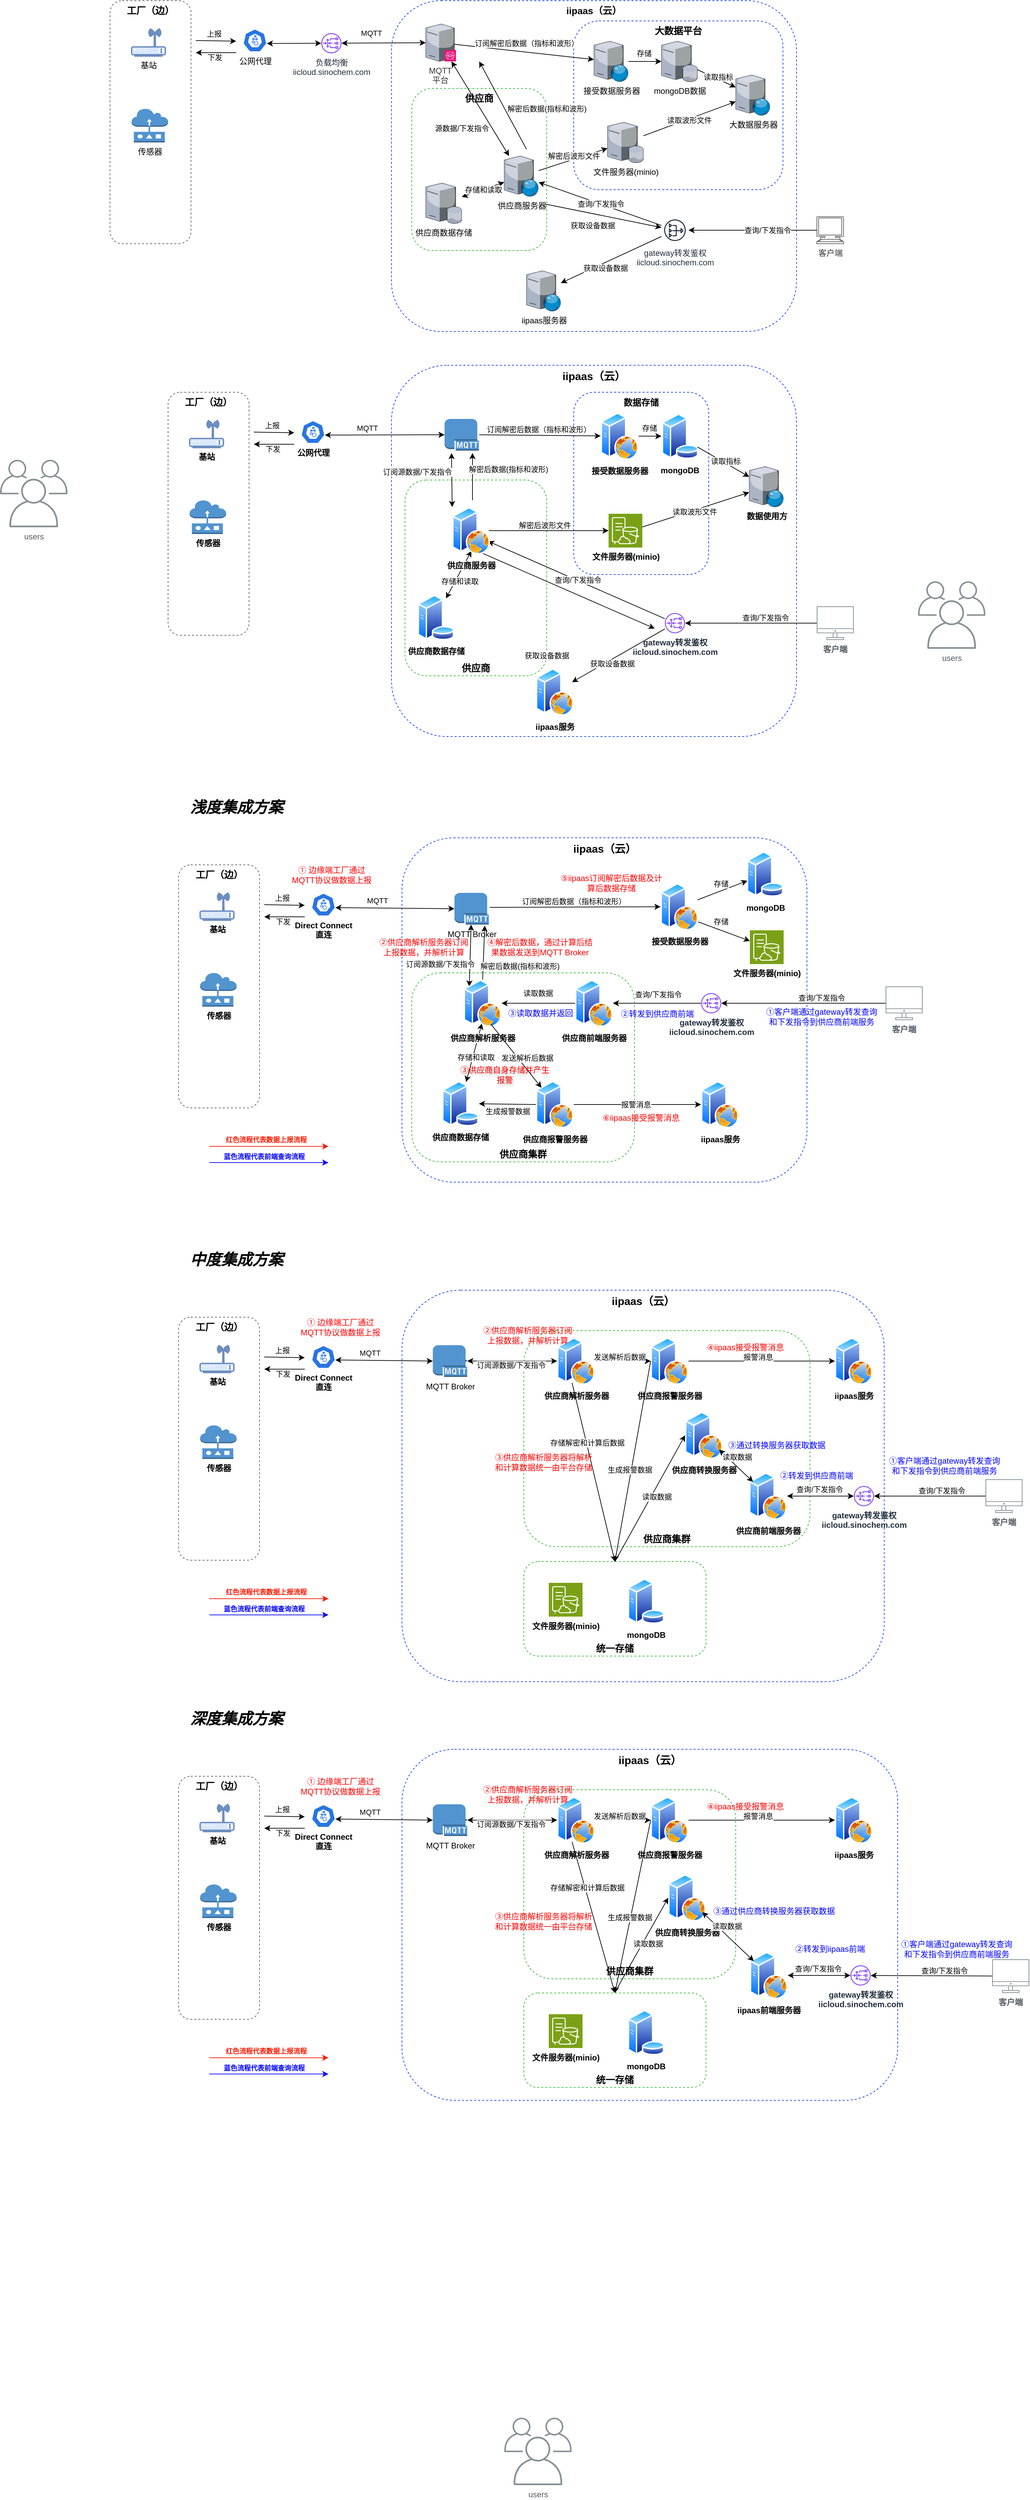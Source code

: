 <mxfile version="24.7.12">
  <diagram id="a45cf8ec-cd66-6f27-3ac3-be6e809c9e4a" name="Page-1">
    <mxGraphModel dx="1195" dy="622" grid="1" gridSize="10" guides="1" tooltips="1" connect="1" arrows="1" fold="1" page="1" pageScale="1" pageWidth="827" pageHeight="1169" background="none" math="0" shadow="0">
      <root>
        <mxCell id="0" />
        <mxCell id="1" parent="0" />
        <mxCell id="uW_Bem1OiyulsZ8s4xy1-199" value="&lt;font style=&quot;font-size: 16px;&quot;&gt;iipaas（云）&lt;/font&gt;" style="rounded=1;whiteSpace=wrap;html=1;strokeColor=#123ff3;dashed=1;align=center;verticalAlign=top;fontSize=14;fontStyle=1" vertex="1" parent="1">
          <mxGeometry x="675.53" y="2020" width="714.47" height="580" as="geometry" />
        </mxCell>
        <mxCell id="uW_Bem1OiyulsZ8s4xy1-268" value="统一存储" style="rounded=1;whiteSpace=wrap;html=1;strokeColor=#31bc2f;dashed=1;align=center;verticalAlign=bottom;fontSize=14;fontStyle=1" vertex="1" parent="1">
          <mxGeometry x="856.06" y="2422" width="270" height="140" as="geometry" />
        </mxCell>
        <mxCell id="6WnOCgbHMjgOmCCpCp16-177" value="iipaas（云）" style="rounded=1;whiteSpace=wrap;html=1;strokeColor=#123ff3;dashed=1;align=center;verticalAlign=top;fontSize=14;fontStyle=1" parent="1" vertex="1">
          <mxGeometry x="660" y="110" width="600" height="490" as="geometry" />
        </mxCell>
        <mxCell id="rGX3qO4X9z1SRiyvCJ3O-13" value="大数据平台" style="rounded=1;whiteSpace=wrap;html=1;strokeColor=#123ff3;dashed=1;align=center;verticalAlign=top;fontSize=14;fontStyle=1" parent="1" vertex="1">
          <mxGeometry x="930" y="140" width="310" height="250" as="geometry" />
        </mxCell>
        <mxCell id="rGX3qO4X9z1SRiyvCJ3O-9" value="供应商" style="rounded=1;whiteSpace=wrap;html=1;strokeColor=#31bc2f;dashed=1;align=center;verticalAlign=top;fontSize=14;fontStyle=1" parent="1" vertex="1">
          <mxGeometry x="690" y="240" width="200" height="240" as="geometry" />
        </mxCell>
        <mxCell id="rGX3qO4X9z1SRiyvCJ3O-1" value="工厂（边）" style="rounded=1;whiteSpace=wrap;html=1;strokeColor=#646264;dashed=1;align=center;verticalAlign=top;fontSize=14;fontStyle=1" parent="1" vertex="1">
          <mxGeometry x="243" y="110" width="120" height="360" as="geometry" />
        </mxCell>
        <mxCell id="6WnOCgbHMjgOmCCpCp16-173" value="基站" style="verticalAlign=top;verticalLabelPosition=bottom;labelPosition=center;align=center;html=1;outlineConnect=0;gradientDirection=north;strokeWidth=2;shape=mxgraph.networks.wireless_modem;fillColor=#dae8fc;strokeColor=#6c8ebf;" parent="1" vertex="1">
          <mxGeometry x="275" y="152" width="50" height="40" as="geometry" />
        </mxCell>
        <mxCell id="6WnOCgbHMjgOmCCpCp16-180" value="&lt;span style=&quot;color: rgb(51, 51, 51); font-family: Arial, sans-serif; text-align: start; text-wrap: wrap; background-color: rgb(255, 255, 255);&quot;&gt;&lt;font style=&quot;font-size: 12px;&quot;&gt;MQTT平台&lt;/font&gt;&lt;/span&gt;" style="verticalLabelPosition=bottom;sketch=0;aspect=fixed;html=1;verticalAlign=top;strokeColor=none;align=center;outlineConnect=0;shape=mxgraph.citrix.license_server;" parent="1" vertex="1">
          <mxGeometry x="710.81" y="144.5" width="42.44" height="55.5" as="geometry" />
        </mxCell>
        <mxCell id="6WnOCgbHMjgOmCCpCp16-175" value="" style="sketch=0;points=[[0,0,0],[0.25,0,0],[0.5,0,0],[0.75,0,0],[1,0,0],[0,1,0],[0.25,1,0],[0.5,1,0],[0.75,1,0],[1,1,0],[0,0.25,0],[0,0.5,0],[0,0.75,0],[1,0.25,0],[1,0.5,0],[1,0.75,0]];outlineConnect=0;fontColor=#232F3E;fillColor=#E7157B;strokeColor=#ffffff;dashed=0;verticalLabelPosition=bottom;verticalAlign=top;align=center;html=1;fontSize=12;fontStyle=0;aspect=fixed;shape=mxgraph.aws4.resourceIcon;resIcon=mxgraph.aws4.mq;movable=1;resizable=1;rotatable=1;deletable=1;editable=1;locked=0;connectable=1;" parent="1" vertex="1">
          <mxGeometry x="738.62" y="183" width="17" height="17" as="geometry" />
        </mxCell>
        <mxCell id="6WnOCgbHMjgOmCCpCp16-181" value="供应商服务器" style="verticalLabelPosition=bottom;sketch=0;aspect=fixed;html=1;verticalAlign=top;strokeColor=none;align=center;outlineConnect=0;shape=mxgraph.citrix.web_server;" parent="1" vertex="1">
          <mxGeometry x="827" y="340" width="51" height="60" as="geometry" />
        </mxCell>
        <mxCell id="6WnOCgbHMjgOmCCpCp16-182" value="文件服务器(minio)" style="verticalLabelPosition=bottom;sketch=0;aspect=fixed;html=1;verticalAlign=top;strokeColor=none;align=center;outlineConnect=0;shape=mxgraph.citrix.database_server;" parent="1" vertex="1">
          <mxGeometry x="980" y="290" width="53.33" height="60" as="geometry" />
        </mxCell>
        <mxCell id="6WnOCgbHMjgOmCCpCp16-183" value="mongoDB数据" style="verticalLabelPosition=bottom;sketch=0;aspect=fixed;html=1;verticalAlign=top;strokeColor=none;align=center;outlineConnect=0;shape=mxgraph.citrix.database_server;" parent="1" vertex="1">
          <mxGeometry x="1060" y="170" width="53.33" height="60" as="geometry" />
        </mxCell>
        <mxCell id="6WnOCgbHMjgOmCCpCp16-184" value="大数据服务器" style="verticalLabelPosition=bottom;sketch=0;aspect=fixed;html=1;verticalAlign=top;strokeColor=none;align=center;outlineConnect=0;shape=mxgraph.citrix.web_server;" parent="1" vertex="1">
          <mxGeometry x="1170.0" y="220" width="51" height="60" as="geometry" />
        </mxCell>
        <mxCell id="6WnOCgbHMjgOmCCpCp16-185" value="客户端" style="shape=mxgraph.signs.tech.computer;html=1;pointerEvents=1;fillColor=#f5f5f5;strokeColor=#666666;verticalLabelPosition=bottom;verticalAlign=top;align=center;fontColor=#333333;" parent="1" vertex="1">
          <mxGeometry x="1290" y="430" width="40" height="40" as="geometry" />
        </mxCell>
        <mxCell id="6WnOCgbHMjgOmCCpCp16-186" value="" style="endArrow=classic;html=1;rounded=0;" parent="1" source="6WnOCgbHMjgOmCCpCp16-185" target="rGX3qO4X9z1SRiyvCJ3O-22" edge="1">
          <mxGeometry width="50" height="50" relative="1" as="geometry">
            <mxPoint x="710" y="300" as="sourcePoint" />
            <mxPoint x="760" y="250" as="targetPoint" />
          </mxGeometry>
        </mxCell>
        <mxCell id="6WnOCgbHMjgOmCCpCp16-188" value="查询/下发指令" style="edgeLabel;html=1;align=center;verticalAlign=middle;resizable=0;points=[];" parent="6WnOCgbHMjgOmCCpCp16-186" vertex="1" connectable="0">
          <mxGeometry x="-0.234" relative="1" as="geometry">
            <mxPoint as="offset" />
          </mxGeometry>
        </mxCell>
        <mxCell id="6WnOCgbHMjgOmCCpCp16-193" value="" style="endArrow=classic;html=1;rounded=0;" parent="1" source="6WnOCgbHMjgOmCCpCp16-183" target="6WnOCgbHMjgOmCCpCp16-184" edge="1">
          <mxGeometry width="50" height="50" relative="1" as="geometry">
            <mxPoint x="1390.833" y="310" as="sourcePoint" />
            <mxPoint x="1113" y="360" as="targetPoint" />
          </mxGeometry>
        </mxCell>
        <mxCell id="rGX3qO4X9z1SRiyvCJ3O-17" value="读取指标" style="edgeLabel;html=1;align=center;verticalAlign=middle;resizable=0;points=[];" parent="6WnOCgbHMjgOmCCpCp16-193" vertex="1" connectable="0">
          <mxGeometry x="0.047" y="3" relative="1" as="geometry">
            <mxPoint as="offset" />
          </mxGeometry>
        </mxCell>
        <mxCell id="6WnOCgbHMjgOmCCpCp16-196" value="" style="endArrow=classic;html=1;rounded=0;exitX=0.85;exitY=0.375;exitDx=0;exitDy=0;exitPerimeter=0;" parent="1" source="rGX3qO4X9z1SRiyvCJ3O-9" edge="1">
          <mxGeometry width="50" height="50" relative="1" as="geometry">
            <mxPoint x="752.78" y="280" as="sourcePoint" />
            <mxPoint x="790" y="200" as="targetPoint" />
          </mxGeometry>
        </mxCell>
        <mxCell id="6WnOCgbHMjgOmCCpCp16-198" value="解密后数据(指标和波形)" style="edgeLabel;html=1;align=center;verticalAlign=middle;resizable=0;points=[];" parent="6WnOCgbHMjgOmCCpCp16-196" vertex="1" connectable="0">
          <mxGeometry x="-0.167" y="-3" relative="1" as="geometry">
            <mxPoint x="56" y="-5" as="offset" />
          </mxGeometry>
        </mxCell>
        <mxCell id="6WnOCgbHMjgOmCCpCp16-202" value="" style="endArrow=classic;html=1;rounded=0;" parent="1" edge="1">
          <mxGeometry width="50" height="50" relative="1" as="geometry">
            <mxPoint x="370" y="169" as="sourcePoint" />
            <mxPoint x="430" y="170" as="targetPoint" />
          </mxGeometry>
        </mxCell>
        <mxCell id="6WnOCgbHMjgOmCCpCp16-203" value="上报" style="edgeLabel;html=1;align=center;verticalAlign=middle;resizable=0;points=[];" parent="6WnOCgbHMjgOmCCpCp16-202" vertex="1" connectable="0">
          <mxGeometry x="-0.022" y="-2" relative="1" as="geometry">
            <mxPoint x="-3" y="-13" as="offset" />
          </mxGeometry>
        </mxCell>
        <mxCell id="6WnOCgbHMjgOmCCpCp16-204" value="" style="endArrow=classic;html=1;rounded=0;" parent="1" source="6WnOCgbHMjgOmCCpCp16-182" target="6WnOCgbHMjgOmCCpCp16-184" edge="1">
          <mxGeometry width="50" height="50" relative="1" as="geometry">
            <mxPoint x="772" y="311" as="sourcePoint" />
            <mxPoint x="897" y="269" as="targetPoint" />
          </mxGeometry>
        </mxCell>
        <mxCell id="6WnOCgbHMjgOmCCpCp16-205" value="读取波形文件" style="edgeLabel;html=1;align=center;verticalAlign=middle;resizable=0;points=[];" parent="6WnOCgbHMjgOmCCpCp16-204" vertex="1" connectable="0">
          <mxGeometry x="-0.022" y="-2" relative="1" as="geometry">
            <mxPoint as="offset" />
          </mxGeometry>
        </mxCell>
        <mxCell id="6WnOCgbHMjgOmCCpCp16-206" value="公网代理" style="aspect=fixed;sketch=0;html=1;dashed=0;whitespace=wrap;verticalLabelPosition=bottom;verticalAlign=top;fillColor=#2875E2;strokeColor=#ffffff;points=[[0.005,0.63,0],[0.1,0.2,0],[0.9,0.2,0],[0.5,0,0],[0.995,0.63,0],[0.72,0.99,0],[0.5,1,0],[0.28,0.99,0]];shape=mxgraph.kubernetes.icon2;prIcon=k_proxy" parent="1" vertex="1">
          <mxGeometry x="440" y="152" width="35.42" height="34" as="geometry" />
        </mxCell>
        <mxCell id="6WnOCgbHMjgOmCCpCp16-207" value="负载均衡&lt;div&gt;iicloud.sinochem.com&lt;/div&gt;" style="sketch=0;outlineConnect=0;fontColor=#232F3E;gradientColor=none;fillColor=#8C4FFF;strokeColor=none;dashed=0;verticalLabelPosition=bottom;verticalAlign=top;align=center;html=1;fontSize=12;fontStyle=0;aspect=fixed;pointerEvents=1;shape=mxgraph.aws4.gateway_load_balancer;" parent="1" vertex="1">
          <mxGeometry x="556" y="158" width="30" height="30" as="geometry" />
        </mxCell>
        <mxCell id="rGX3qO4X9z1SRiyvCJ3O-2" value="传感器" style="outlineConnect=0;dashed=0;verticalLabelPosition=bottom;verticalAlign=top;align=center;html=1;shape=mxgraph.aws3.sensor;fillColor=#5294CF;gradientColor=none;" parent="1" vertex="1">
          <mxGeometry x="275" y="270" width="54" height="50" as="geometry" />
        </mxCell>
        <mxCell id="rGX3qO4X9z1SRiyvCJ3O-3" value="" style="endArrow=classic;html=1;rounded=0;" parent="1" edge="1">
          <mxGeometry width="50" height="50" relative="1" as="geometry">
            <mxPoint x="430" y="187" as="sourcePoint" />
            <mxPoint x="370" y="187" as="targetPoint" />
          </mxGeometry>
        </mxCell>
        <mxCell id="rGX3qO4X9z1SRiyvCJ3O-4" value="下发" style="edgeLabel;html=1;align=center;verticalAlign=middle;resizable=0;points=[];" parent="rGX3qO4X9z1SRiyvCJ3O-3" vertex="1" connectable="0">
          <mxGeometry x="-0.022" y="-2" relative="1" as="geometry">
            <mxPoint x="-3" y="9" as="offset" />
          </mxGeometry>
        </mxCell>
        <mxCell id="rGX3qO4X9z1SRiyvCJ3O-6" value="" style="endArrow=classic;startArrow=classic;html=1;rounded=0;strokeColor=default;exitX=0.995;exitY=0.63;exitDx=0;exitDy=0;exitPerimeter=0;" parent="1" source="6WnOCgbHMjgOmCCpCp16-206" target="6WnOCgbHMjgOmCCpCp16-207" edge="1">
          <mxGeometry width="50" height="50" relative="1" as="geometry">
            <mxPoint x="480" y="160" as="sourcePoint" />
            <mxPoint x="730" y="360" as="targetPoint" />
          </mxGeometry>
        </mxCell>
        <mxCell id="rGX3qO4X9z1SRiyvCJ3O-7" value="" style="endArrow=classic;startArrow=classic;html=1;rounded=0;strokeColor=default;" parent="1" source="6WnOCgbHMjgOmCCpCp16-207" target="6WnOCgbHMjgOmCCpCp16-180" edge="1">
          <mxGeometry width="50" height="50" relative="1" as="geometry">
            <mxPoint x="590" y="180" as="sourcePoint" />
            <mxPoint x="566" y="183" as="targetPoint" />
          </mxGeometry>
        </mxCell>
        <mxCell id="rGX3qO4X9z1SRiyvCJ3O-8" value="MQTT" style="edgeLabel;html=1;align=center;verticalAlign=middle;resizable=0;points=[];" parent="rGX3qO4X9z1SRiyvCJ3O-7" vertex="1" connectable="0">
          <mxGeometry x="-0.295" y="-3" relative="1" as="geometry">
            <mxPoint y="-18" as="offset" />
          </mxGeometry>
        </mxCell>
        <mxCell id="rGX3qO4X9z1SRiyvCJ3O-12" value="供应商数据存储" style="verticalLabelPosition=bottom;sketch=0;aspect=fixed;html=1;verticalAlign=top;strokeColor=none;align=center;outlineConnect=0;shape=mxgraph.citrix.database_server;" parent="1" vertex="1">
          <mxGeometry x="710.81" y="380" width="53.33" height="60" as="geometry" />
        </mxCell>
        <mxCell id="rGX3qO4X9z1SRiyvCJ3O-14" value="" style="endArrow=classic;startArrow=classic;html=1;rounded=0;strokeColor=default;" parent="1" source="rGX3qO4X9z1SRiyvCJ3O-12" target="6WnOCgbHMjgOmCCpCp16-181" edge="1">
          <mxGeometry width="50" height="50" relative="1" as="geometry">
            <mxPoint x="485" y="183" as="sourcePoint" />
            <mxPoint x="566" y="183" as="targetPoint" />
          </mxGeometry>
        </mxCell>
        <mxCell id="rGX3qO4X9z1SRiyvCJ3O-15" value="存储和读取" style="edgeLabel;html=1;align=center;verticalAlign=middle;resizable=0;points=[];" parent="rGX3qO4X9z1SRiyvCJ3O-14" vertex="1" connectable="0">
          <mxGeometry x="-0.015" relative="1" as="geometry">
            <mxPoint as="offset" />
          </mxGeometry>
        </mxCell>
        <mxCell id="rGX3qO4X9z1SRiyvCJ3O-20" value="" style="endArrow=classic;startArrow=classic;html=1;rounded=0;strokeColor=default;" parent="1" source="6WnOCgbHMjgOmCCpCp16-181" target="6WnOCgbHMjgOmCCpCp16-180" edge="1">
          <mxGeometry width="50" height="50" relative="1" as="geometry">
            <mxPoint x="596" y="183" as="sourcePoint" />
            <mxPoint x="721" y="182" as="targetPoint" />
          </mxGeometry>
        </mxCell>
        <mxCell id="rGX3qO4X9z1SRiyvCJ3O-21" value="源数据/下发指令" style="edgeLabel;html=1;align=center;verticalAlign=middle;resizable=0;points=[];" parent="rGX3qO4X9z1SRiyvCJ3O-20" vertex="1" connectable="0">
          <mxGeometry x="-0.295" y="-3" relative="1" as="geometry">
            <mxPoint x="-43" y="10" as="offset" />
          </mxGeometry>
        </mxCell>
        <mxCell id="rGX3qO4X9z1SRiyvCJ3O-22" value="gateway转发鉴权&lt;div&gt;iicloud.sinochem.com&lt;/div&gt;" style="sketch=0;outlineConnect=0;fontColor=#232F3E;gradientColor=none;strokeColor=#232F3E;fillColor=#ffffff;dashed=0;verticalLabelPosition=bottom;verticalAlign=top;align=center;html=1;fontSize=12;fontStyle=0;aspect=fixed;shape=mxgraph.aws4.resourceIcon;resIcon=mxgraph.aws4.nat_gateway;" parent="1" vertex="1">
          <mxGeometry x="1060" y="430" width="40" height="40" as="geometry" />
        </mxCell>
        <mxCell id="rGX3qO4X9z1SRiyvCJ3O-23" value="" style="endArrow=classic;html=1;rounded=0;" parent="1" source="rGX3qO4X9z1SRiyvCJ3O-22" target="6WnOCgbHMjgOmCCpCp16-181" edge="1">
          <mxGeometry width="50" height="50" relative="1" as="geometry">
            <mxPoint x="868" y="600" as="sourcePoint" />
            <mxPoint x="929" y="490" as="targetPoint" />
          </mxGeometry>
        </mxCell>
        <mxCell id="rGX3qO4X9z1SRiyvCJ3O-28" value="查询/下发指令" style="edgeLabel;html=1;align=center;verticalAlign=middle;resizable=0;points=[];" parent="rGX3qO4X9z1SRiyvCJ3O-23" vertex="1" connectable="0">
          <mxGeometry x="-0.01" y="-1" relative="1" as="geometry">
            <mxPoint as="offset" />
          </mxGeometry>
        </mxCell>
        <mxCell id="rGX3qO4X9z1SRiyvCJ3O-25" value="iipaas服务器" style="verticalLabelPosition=bottom;sketch=0;aspect=fixed;html=1;verticalAlign=top;strokeColor=none;align=center;outlineConnect=0;shape=mxgraph.citrix.web_server;" parent="1" vertex="1">
          <mxGeometry x="860.0" y="510" width="51" height="60" as="geometry" />
        </mxCell>
        <mxCell id="rGX3qO4X9z1SRiyvCJ3O-26" value="" style="endArrow=classic;html=1;rounded=0;exitX=0.992;exitY=0.714;exitDx=0;exitDy=0;exitPerimeter=0;" parent="1" source="rGX3qO4X9z1SRiyvCJ3O-9" target="rGX3qO4X9z1SRiyvCJ3O-22" edge="1">
          <mxGeometry width="50" height="50" relative="1" as="geometry">
            <mxPoint x="870" y="400" as="sourcePoint" />
            <mxPoint x="640" y="560" as="targetPoint" />
          </mxGeometry>
        </mxCell>
        <mxCell id="rGX3qO4X9z1SRiyvCJ3O-27" value="获取设备数据" style="edgeLabel;html=1;align=center;verticalAlign=middle;resizable=0;points=[];" parent="rGX3qO4X9z1SRiyvCJ3O-26" vertex="1" connectable="0">
          <mxGeometry x="-0.044" y="-1" relative="1" as="geometry">
            <mxPoint x="-12" y="14" as="offset" />
          </mxGeometry>
        </mxCell>
        <mxCell id="rGX3qO4X9z1SRiyvCJ3O-29" value="" style="endArrow=classic;html=1;rounded=0;" parent="1" source="rGX3qO4X9z1SRiyvCJ3O-22" target="rGX3qO4X9z1SRiyvCJ3O-25" edge="1">
          <mxGeometry width="50" height="50" relative="1" as="geometry">
            <mxPoint x="898" y="421" as="sourcePoint" />
            <mxPoint x="990" y="450" as="targetPoint" />
          </mxGeometry>
        </mxCell>
        <mxCell id="rGX3qO4X9z1SRiyvCJ3O-30" value="获取设备数据" style="edgeLabel;html=1;align=center;verticalAlign=middle;resizable=0;points=[];" parent="rGX3qO4X9z1SRiyvCJ3O-29" vertex="1" connectable="0">
          <mxGeometry x="-0.044" y="-1" relative="1" as="geometry">
            <mxPoint x="-12" y="14" as="offset" />
          </mxGeometry>
        </mxCell>
        <mxCell id="rGX3qO4X9z1SRiyvCJ3O-31" value="" style="endArrow=classic;html=1;rounded=0;" parent="1" source="6WnOCgbHMjgOmCCpCp16-180" target="rGX3qO4X9z1SRiyvCJ3O-36" edge="1">
          <mxGeometry width="50" height="50" relative="1" as="geometry">
            <mxPoint x="870" y="340" as="sourcePoint" />
            <mxPoint x="790" y="200" as="targetPoint" />
          </mxGeometry>
        </mxCell>
        <mxCell id="rGX3qO4X9z1SRiyvCJ3O-32" value="订阅解密后数据（指标和波形）" style="edgeLabel;html=1;align=center;verticalAlign=middle;resizable=0;points=[];" parent="rGX3qO4X9z1SRiyvCJ3O-31" vertex="1" connectable="0">
          <mxGeometry x="-0.167" y="-3" relative="1" as="geometry">
            <mxPoint x="21" y="-14" as="offset" />
          </mxGeometry>
        </mxCell>
        <mxCell id="rGX3qO4X9z1SRiyvCJ3O-33" value="" style="endArrow=classic;html=1;rounded=0;" parent="1" source="6WnOCgbHMjgOmCCpCp16-181" target="6WnOCgbHMjgOmCCpCp16-182" edge="1">
          <mxGeometry width="50" height="50" relative="1" as="geometry">
            <mxPoint x="870" y="340" as="sourcePoint" />
            <mxPoint x="790" y="200" as="targetPoint" />
          </mxGeometry>
        </mxCell>
        <mxCell id="rGX3qO4X9z1SRiyvCJ3O-34" value="解密后波形文件" style="edgeLabel;html=1;align=center;verticalAlign=middle;resizable=0;points=[];" parent="rGX3qO4X9z1SRiyvCJ3O-33" vertex="1" connectable="0">
          <mxGeometry x="-0.167" y="-3" relative="1" as="geometry">
            <mxPoint x="8" y="-11" as="offset" />
          </mxGeometry>
        </mxCell>
        <mxCell id="rGX3qO4X9z1SRiyvCJ3O-36" value="接受数据服务器" style="verticalLabelPosition=bottom;sketch=0;aspect=fixed;html=1;verticalAlign=top;strokeColor=none;align=center;outlineConnect=0;shape=mxgraph.citrix.web_server;" parent="1" vertex="1">
          <mxGeometry x="960.0" y="170" width="51" height="60" as="geometry" />
        </mxCell>
        <mxCell id="rGX3qO4X9z1SRiyvCJ3O-37" value="" style="endArrow=classic;html=1;rounded=0;" parent="1" source="rGX3qO4X9z1SRiyvCJ3O-36" target="6WnOCgbHMjgOmCCpCp16-183" edge="1">
          <mxGeometry width="50" height="50" relative="1" as="geometry">
            <mxPoint x="763" y="185" as="sourcePoint" />
            <mxPoint x="970" y="207" as="targetPoint" />
          </mxGeometry>
        </mxCell>
        <mxCell id="rGX3qO4X9z1SRiyvCJ3O-38" value="存储" style="edgeLabel;html=1;align=center;verticalAlign=middle;resizable=0;points=[];" parent="rGX3qO4X9z1SRiyvCJ3O-37" vertex="1" connectable="0">
          <mxGeometry x="-0.167" y="-3" relative="1" as="geometry">
            <mxPoint x="2" y="-15" as="offset" />
          </mxGeometry>
        </mxCell>
        <mxCell id="rGX3qO4X9z1SRiyvCJ3O-39" value="&lt;font style=&quot;font-size: 16px;&quot;&gt;iipaas（云）&lt;/font&gt;" style="rounded=1;whiteSpace=wrap;html=1;strokeColor=#123ff3;dashed=1;align=center;verticalAlign=top;fontSize=14;fontStyle=1" parent="1" vertex="1">
          <mxGeometry x="660" y="650" width="600" height="550" as="geometry" />
        </mxCell>
        <mxCell id="rGX3qO4X9z1SRiyvCJ3O-40" value="&lt;font style=&quot;font-size: 13px;&quot;&gt;数据存储&lt;/font&gt;" style="rounded=1;whiteSpace=wrap;html=1;strokeColor=#123ff3;dashed=1;align=center;verticalAlign=top;fontSize=14;fontStyle=1" parent="1" vertex="1">
          <mxGeometry x="930" y="690" width="200" height="270" as="geometry" />
        </mxCell>
        <mxCell id="rGX3qO4X9z1SRiyvCJ3O-41" value="供应商" style="rounded=1;whiteSpace=wrap;html=1;strokeColor=#31bc2f;dashed=1;align=center;verticalAlign=bottom;fontSize=14;fontStyle=1" parent="1" vertex="1">
          <mxGeometry x="680" y="820" width="210" height="290" as="geometry" />
        </mxCell>
        <mxCell id="rGX3qO4X9z1SRiyvCJ3O-42" value="工厂（边）" style="rounded=1;whiteSpace=wrap;html=1;strokeColor=#646264;dashed=1;align=center;verticalAlign=top;fontSize=14;fontStyle=1" parent="1" vertex="1">
          <mxGeometry x="329" y="690" width="120" height="360" as="geometry" />
        </mxCell>
        <mxCell id="rGX3qO4X9z1SRiyvCJ3O-43" value="基站" style="verticalAlign=top;verticalLabelPosition=bottom;labelPosition=center;align=center;html=1;outlineConnect=0;gradientDirection=north;strokeWidth=2;shape=mxgraph.networks.wireless_modem;fillColor=#dae8fc;strokeColor=#6c8ebf;fontStyle=1" parent="1" vertex="1">
          <mxGeometry x="361" y="732" width="50" height="40" as="geometry" />
        </mxCell>
        <mxCell id="rGX3qO4X9z1SRiyvCJ3O-49" value="&lt;b&gt;数据使用方&lt;/b&gt;" style="verticalLabelPosition=bottom;sketch=0;aspect=fixed;html=1;verticalAlign=top;strokeColor=none;align=center;outlineConnect=0;shape=mxgraph.citrix.web_server;" parent="1" vertex="1">
          <mxGeometry x="1190.0" y="800" width="51" height="60" as="geometry" />
        </mxCell>
        <mxCell id="rGX3qO4X9z1SRiyvCJ3O-51" value="" style="endArrow=classic;html=1;rounded=0;" parent="1" source="rGX3qO4X9z1SRiyvCJ3O-107" target="rGX3qO4X9z1SRiyvCJ3O-108" edge="1">
          <mxGeometry width="50" height="50" relative="1" as="geometry">
            <mxPoint x="1290" y="1030" as="sourcePoint" />
            <mxPoint x="1100" y="1030.168" as="targetPoint" />
          </mxGeometry>
        </mxCell>
        <mxCell id="rGX3qO4X9z1SRiyvCJ3O-52" value="查询/下发指令" style="edgeLabel;html=1;align=center;verticalAlign=middle;resizable=0;points=[];" parent="rGX3qO4X9z1SRiyvCJ3O-51" vertex="1" connectable="0">
          <mxGeometry x="-0.234" relative="1" as="geometry">
            <mxPoint x="-2" y="-8" as="offset" />
          </mxGeometry>
        </mxCell>
        <mxCell id="rGX3qO4X9z1SRiyvCJ3O-53" value="" style="endArrow=classic;html=1;rounded=0;" parent="1" target="rGX3qO4X9z1SRiyvCJ3O-49" edge="1">
          <mxGeometry width="50" height="50" relative="1" as="geometry">
            <mxPoint x="1113.33" y="771.11" as="sourcePoint" />
            <mxPoint x="1113" y="940" as="targetPoint" />
          </mxGeometry>
        </mxCell>
        <mxCell id="rGX3qO4X9z1SRiyvCJ3O-54" value="读取指标" style="edgeLabel;html=1;align=center;verticalAlign=middle;resizable=0;points=[];" parent="rGX3qO4X9z1SRiyvCJ3O-53" vertex="1" connectable="0">
          <mxGeometry x="0.047" y="3" relative="1" as="geometry">
            <mxPoint as="offset" />
          </mxGeometry>
        </mxCell>
        <mxCell id="rGX3qO4X9z1SRiyvCJ3O-55" value="" style="endArrow=classic;html=1;rounded=0;" parent="1" edge="1">
          <mxGeometry width="50" height="50" relative="1" as="geometry">
            <mxPoint x="780" y="850" as="sourcePoint" />
            <mxPoint x="780" y="780" as="targetPoint" />
          </mxGeometry>
        </mxCell>
        <mxCell id="rGX3qO4X9z1SRiyvCJ3O-56" value="解密后数据(指标和波形)" style="edgeLabel;html=1;align=center;verticalAlign=middle;resizable=0;points=[];" parent="rGX3qO4X9z1SRiyvCJ3O-55" vertex="1" connectable="0">
          <mxGeometry x="-0.167" y="-3" relative="1" as="geometry">
            <mxPoint x="50" y="-17" as="offset" />
          </mxGeometry>
        </mxCell>
        <mxCell id="rGX3qO4X9z1SRiyvCJ3O-57" value="" style="endArrow=classic;html=1;rounded=0;" parent="1" edge="1">
          <mxGeometry width="50" height="50" relative="1" as="geometry">
            <mxPoint x="456" y="749" as="sourcePoint" />
            <mxPoint x="516" y="750" as="targetPoint" />
          </mxGeometry>
        </mxCell>
        <mxCell id="rGX3qO4X9z1SRiyvCJ3O-58" value="上报" style="edgeLabel;html=1;align=center;verticalAlign=middle;resizable=0;points=[];" parent="rGX3qO4X9z1SRiyvCJ3O-57" vertex="1" connectable="0">
          <mxGeometry x="-0.022" y="-2" relative="1" as="geometry">
            <mxPoint x="-3" y="-13" as="offset" />
          </mxGeometry>
        </mxCell>
        <mxCell id="rGX3qO4X9z1SRiyvCJ3O-59" value="" style="endArrow=classic;html=1;rounded=0;exitX=0.967;exitY=0.402;exitDx=0;exitDy=0;exitPerimeter=0;" parent="1" source="rGX3qO4X9z1SRiyvCJ3O-98" target="rGX3qO4X9z1SRiyvCJ3O-49" edge="1">
          <mxGeometry width="50" height="50" relative="1" as="geometry">
            <mxPoint x="1033.33" y="890.115" as="sourcePoint" />
            <mxPoint x="897" y="849" as="targetPoint" />
          </mxGeometry>
        </mxCell>
        <mxCell id="rGX3qO4X9z1SRiyvCJ3O-60" value="读取波形文件" style="edgeLabel;html=1;align=center;verticalAlign=middle;resizable=0;points=[];" parent="rGX3qO4X9z1SRiyvCJ3O-59" vertex="1" connectable="0">
          <mxGeometry x="-0.022" y="-2" relative="1" as="geometry">
            <mxPoint as="offset" />
          </mxGeometry>
        </mxCell>
        <mxCell id="rGX3qO4X9z1SRiyvCJ3O-61" value="公网代理" style="aspect=fixed;sketch=0;html=1;dashed=0;whitespace=wrap;verticalLabelPosition=bottom;verticalAlign=top;fillColor=#2875E2;strokeColor=#ffffff;points=[[0.005,0.63,0],[0.1,0.2,0],[0.9,0.2,0],[0.5,0,0],[0.995,0.63,0],[0.72,0.99,0],[0.5,1,0],[0.28,0.99,0]];shape=mxgraph.kubernetes.icon2;prIcon=k_proxy;fontStyle=1" parent="1" vertex="1">
          <mxGeometry x="526" y="732" width="35.42" height="34" as="geometry" />
        </mxCell>
        <mxCell id="rGX3qO4X9z1SRiyvCJ3O-63" value="传感器" style="outlineConnect=0;dashed=0;verticalLabelPosition=bottom;verticalAlign=top;align=center;html=1;shape=mxgraph.aws3.sensor;fillColor=#5294CF;gradientColor=none;fontStyle=1" parent="1" vertex="1">
          <mxGeometry x="361" y="850" width="54" height="50" as="geometry" />
        </mxCell>
        <mxCell id="rGX3qO4X9z1SRiyvCJ3O-64" value="" style="endArrow=classic;html=1;rounded=0;" parent="1" edge="1">
          <mxGeometry width="50" height="50" relative="1" as="geometry">
            <mxPoint x="516" y="767" as="sourcePoint" />
            <mxPoint x="456" y="767" as="targetPoint" />
          </mxGeometry>
        </mxCell>
        <mxCell id="rGX3qO4X9z1SRiyvCJ3O-65" value="下发" style="edgeLabel;html=1;align=center;verticalAlign=middle;resizable=0;points=[];" parent="rGX3qO4X9z1SRiyvCJ3O-64" vertex="1" connectable="0">
          <mxGeometry x="-0.022" y="-2" relative="1" as="geometry">
            <mxPoint x="-3" y="9" as="offset" />
          </mxGeometry>
        </mxCell>
        <mxCell id="rGX3qO4X9z1SRiyvCJ3O-67" value="" style="endArrow=classic;startArrow=classic;html=1;rounded=0;strokeColor=default;entryX=0;entryY=0.5;entryDx=0;entryDy=0;entryPerimeter=0;exitX=0.995;exitY=0.63;exitDx=0;exitDy=0;exitPerimeter=0;" parent="1" source="rGX3qO4X9z1SRiyvCJ3O-61" target="rGX3qO4X9z1SRiyvCJ3O-93" edge="1">
          <mxGeometry width="50" height="50" relative="1" as="geometry">
            <mxPoint x="586" y="753" as="sourcePoint" />
            <mxPoint x="710.81" y="752.349" as="targetPoint" />
          </mxGeometry>
        </mxCell>
        <mxCell id="rGX3qO4X9z1SRiyvCJ3O-68" value="MQTT" style="edgeLabel;html=1;align=center;verticalAlign=middle;resizable=0;points=[];" parent="rGX3qO4X9z1SRiyvCJ3O-67" vertex="1" connectable="0">
          <mxGeometry x="-0.295" y="-3" relative="1" as="geometry">
            <mxPoint y="-14" as="offset" />
          </mxGeometry>
        </mxCell>
        <mxCell id="rGX3qO4X9z1SRiyvCJ3O-70" value="" style="endArrow=classic;startArrow=classic;html=1;rounded=0;strokeColor=default;" parent="1" source="rGX3qO4X9z1SRiyvCJ3O-100" edge="1">
          <mxGeometry width="50" height="50" relative="1" as="geometry">
            <mxPoint x="777.918" y="970" as="sourcePoint" />
            <mxPoint x="778.417" y="925" as="targetPoint" />
          </mxGeometry>
        </mxCell>
        <mxCell id="rGX3qO4X9z1SRiyvCJ3O-71" value="存储和读取" style="edgeLabel;html=1;align=center;verticalAlign=middle;resizable=0;points=[];" parent="rGX3qO4X9z1SRiyvCJ3O-70" vertex="1" connectable="0">
          <mxGeometry x="-0.015" relative="1" as="geometry">
            <mxPoint x="1" y="9" as="offset" />
          </mxGeometry>
        </mxCell>
        <mxCell id="rGX3qO4X9z1SRiyvCJ3O-72" value="" style="endArrow=classic;startArrow=classic;html=1;rounded=0;strokeColor=default;exitX=0.333;exitY=0.138;exitDx=0;exitDy=0;exitPerimeter=0;" parent="1" source="rGX3qO4X9z1SRiyvCJ3O-41" edge="1">
          <mxGeometry width="50" height="50" relative="1" as="geometry">
            <mxPoint x="770.972" y="865" as="sourcePoint" />
            <mxPoint x="748.935" y="780" as="targetPoint" />
          </mxGeometry>
        </mxCell>
        <mxCell id="rGX3qO4X9z1SRiyvCJ3O-73" value="订阅源数据/下发指令" style="edgeLabel;html=1;align=center;verticalAlign=middle;resizable=0;points=[];" parent="rGX3qO4X9z1SRiyvCJ3O-72" vertex="1" connectable="0">
          <mxGeometry x="-0.295" y="-3" relative="1" as="geometry">
            <mxPoint x="-55" y="-24" as="offset" />
          </mxGeometry>
        </mxCell>
        <mxCell id="rGX3qO4X9z1SRiyvCJ3O-75" value="" style="endArrow=classic;html=1;rounded=0;entryX=1;entryY=0.75;entryDx=0;entryDy=0;" parent="1" source="rGX3qO4X9z1SRiyvCJ3O-108" target="rGX3qO4X9z1SRiyvCJ3O-105" edge="1">
          <mxGeometry width="50" height="50" relative="1" as="geometry">
            <mxPoint x="1060" y="1021.011" as="sourcePoint" />
            <mxPoint x="804.25" y="906.427" as="targetPoint" />
          </mxGeometry>
        </mxCell>
        <mxCell id="rGX3qO4X9z1SRiyvCJ3O-76" value="查询/下发指令" style="edgeLabel;html=1;align=center;verticalAlign=middle;resizable=0;points=[];" parent="rGX3qO4X9z1SRiyvCJ3O-75" vertex="1" connectable="0">
          <mxGeometry x="-0.01" y="-1" relative="1" as="geometry">
            <mxPoint as="offset" />
          </mxGeometry>
        </mxCell>
        <mxCell id="rGX3qO4X9z1SRiyvCJ3O-78" value="" style="endArrow=classic;html=1;rounded=0;exitX=0.812;exitY=0.983;exitDx=0;exitDy=0;exitPerimeter=0;" parent="1" source="rGX3qO4X9z1SRiyvCJ3O-105" edge="1">
          <mxGeometry width="50" height="50" relative="1" as="geometry">
            <mxPoint x="870" y="980" as="sourcePoint" />
            <mxPoint x="1050" y="1040" as="targetPoint" />
          </mxGeometry>
        </mxCell>
        <mxCell id="rGX3qO4X9z1SRiyvCJ3O-79" value="获取设备数据" style="edgeLabel;html=1;align=center;verticalAlign=middle;resizable=0;points=[];" parent="rGX3qO4X9z1SRiyvCJ3O-78" vertex="1" connectable="0">
          <mxGeometry x="-0.044" y="-1" relative="1" as="geometry">
            <mxPoint x="-27" y="97" as="offset" />
          </mxGeometry>
        </mxCell>
        <mxCell id="rGX3qO4X9z1SRiyvCJ3O-80" value="" style="endArrow=classic;html=1;rounded=0;" parent="1" source="rGX3qO4X9z1SRiyvCJ3O-108" target="rGX3qO4X9z1SRiyvCJ3O-106" edge="1">
          <mxGeometry width="50" height="50" relative="1" as="geometry">
            <mxPoint x="1060" y="1041.692" as="sourcePoint" />
            <mxPoint x="911" y="1108.201" as="targetPoint" />
          </mxGeometry>
        </mxCell>
        <mxCell id="rGX3qO4X9z1SRiyvCJ3O-81" value="获取设备数据" style="edgeLabel;html=1;align=center;verticalAlign=middle;resizable=0;points=[];" parent="rGX3qO4X9z1SRiyvCJ3O-80" vertex="1" connectable="0">
          <mxGeometry x="-0.044" y="-1" relative="1" as="geometry">
            <mxPoint x="-12" y="14" as="offset" />
          </mxGeometry>
        </mxCell>
        <mxCell id="rGX3qO4X9z1SRiyvCJ3O-82" value="" style="endArrow=classic;html=1;rounded=0;" parent="1" target="rGX3qO4X9z1SRiyvCJ3O-104" edge="1">
          <mxGeometry width="50" height="50" relative="1" as="geometry">
            <mxPoint x="790" y="753" as="sourcePoint" />
            <mxPoint x="960" y="753.649" as="targetPoint" />
          </mxGeometry>
        </mxCell>
        <mxCell id="rGX3qO4X9z1SRiyvCJ3O-84" value="" style="endArrow=classic;html=1;rounded=0;entryX=0;entryY=0.5;entryDx=0;entryDy=0;entryPerimeter=0;" parent="1" target="rGX3qO4X9z1SRiyvCJ3O-98" edge="1">
          <mxGeometry width="50" height="50" relative="1" as="geometry">
            <mxPoint x="804.25" y="895" as="sourcePoint" />
            <mxPoint x="980" y="901.755" as="targetPoint" />
          </mxGeometry>
        </mxCell>
        <mxCell id="rGX3qO4X9z1SRiyvCJ3O-85" value="解密后波形文件" style="edgeLabel;html=1;align=center;verticalAlign=middle;resizable=0;points=[];" parent="rGX3qO4X9z1SRiyvCJ3O-84" vertex="1" connectable="0">
          <mxGeometry x="-0.167" y="-3" relative="1" as="geometry">
            <mxPoint x="8" y="-11" as="offset" />
          </mxGeometry>
        </mxCell>
        <mxCell id="rGX3qO4X9z1SRiyvCJ3O-87" value="" style="endArrow=classic;html=1;rounded=0;" parent="1" source="rGX3qO4X9z1SRiyvCJ3O-104" target="rGX3qO4X9z1SRiyvCJ3O-97" edge="1">
          <mxGeometry width="50" height="50" relative="1" as="geometry">
            <mxPoint x="1013" y="753.283" as="sourcePoint" />
            <mxPoint x="1060" y="752.466" as="targetPoint" />
          </mxGeometry>
        </mxCell>
        <mxCell id="rGX3qO4X9z1SRiyvCJ3O-88" value="存储" style="edgeLabel;html=1;align=center;verticalAlign=middle;resizable=0;points=[];" parent="rGX3qO4X9z1SRiyvCJ3O-87" vertex="1" connectable="0">
          <mxGeometry x="-0.167" y="-3" relative="1" as="geometry">
            <mxPoint x="2" y="-15" as="offset" />
          </mxGeometry>
        </mxCell>
        <mxCell id="rGX3qO4X9z1SRiyvCJ3O-94" value="" style="endArrow=classic;html=1;rounded=0;" parent="1" target="rGX3qO4X9z1SRiyvCJ3O-93" edge="1">
          <mxGeometry width="50" height="50" relative="1" as="geometry">
            <mxPoint x="753.25" y="754.573" as="sourcePoint" />
            <mxPoint x="960" y="777" as="targetPoint" />
          </mxGeometry>
        </mxCell>
        <mxCell id="rGX3qO4X9z1SRiyvCJ3O-95" value="订阅解密后数据（指标和波形）" style="edgeLabel;html=1;align=center;verticalAlign=middle;resizable=0;points=[];" parent="rGX3qO4X9z1SRiyvCJ3O-94" vertex="1" connectable="0">
          <mxGeometry x="-0.167" y="-3" relative="1" as="geometry">
            <mxPoint x="131" y="-8" as="offset" />
          </mxGeometry>
        </mxCell>
        <mxCell id="rGX3qO4X9z1SRiyvCJ3O-93" value="" style="outlineConnect=0;dashed=0;verticalLabelPosition=bottom;verticalAlign=top;align=center;html=1;shape=mxgraph.aws3.mqtt_protocol;fillColor=#5294CF;gradientColor=none;" parent="1" vertex="1">
          <mxGeometry x="738.62" y="729.5" width="50.93" height="47" as="geometry" />
        </mxCell>
        <mxCell id="rGX3qO4X9z1SRiyvCJ3O-97" value="&lt;b&gt;mongoDB&lt;/b&gt;" style="image;aspect=fixed;perimeter=ellipsePerimeter;html=1;align=center;shadow=0;dashed=0;spacingTop=3;image=img/lib/active_directory/database_server.svg;" parent="1" vertex="1">
          <mxGeometry x="1060" y="721.5" width="54.94" height="67" as="geometry" />
        </mxCell>
        <mxCell id="rGX3qO4X9z1SRiyvCJ3O-98" value="&lt;span style=&quot;color: rgb(0, 0, 0);&quot;&gt;&lt;b&gt;文件服务器(minio)&lt;/b&gt;&lt;/span&gt;" style="sketch=0;points=[[0,0,0],[0.25,0,0],[0.5,0,0],[0.75,0,0],[1,0,0],[0,1,0],[0.25,1,0],[0.5,1,0],[0.75,1,0],[1,1,0],[0,0.25,0],[0,0.5,0],[0,0.75,0],[1,0.25,0],[1,0.5,0],[1,0.75,0]];outlineConnect=0;fontColor=#232F3E;fillColor=#7AA116;strokeColor=#ffffff;dashed=0;verticalLabelPosition=bottom;verticalAlign=top;align=center;html=1;fontSize=12;fontStyle=0;aspect=fixed;shape=mxgraph.aws4.resourceIcon;resIcon=mxgraph.aws4.s3_on_outposts_storage;" parent="1" vertex="1">
          <mxGeometry x="981.67" y="870" width="50" height="50" as="geometry" />
        </mxCell>
        <mxCell id="rGX3qO4X9z1SRiyvCJ3O-100" value="&lt;span style=&quot;background-color: rgb(251, 251, 251);&quot;&gt;&lt;b&gt;供应商数据存储&lt;/b&gt;&lt;/span&gt;" style="image;aspect=fixed;perimeter=ellipsePerimeter;html=1;align=center;shadow=0;dashed=0;spacingTop=3;image=img/lib/active_directory/database_server.svg;" parent="1" vertex="1">
          <mxGeometry x="698.31" y="990" width="54.94" height="67" as="geometry" />
        </mxCell>
        <mxCell id="rGX3qO4X9z1SRiyvCJ3O-104" value="&lt;b style=&quot;background-color: rgb(251, 251, 251);&quot;&gt;接受数据服务器&lt;/b&gt;" style="image;aspect=fixed;perimeter=ellipsePerimeter;html=1;align=center;shadow=0;dashed=0;spacingTop=3;image=img/lib/active_directory/web_server.svg;" parent="1" vertex="1">
          <mxGeometry x="970" y="720" width="56" height="70" as="geometry" />
        </mxCell>
        <mxCell id="rGX3qO4X9z1SRiyvCJ3O-105" value="&lt;b&gt;供应商服务器&lt;/b&gt;" style="image;aspect=fixed;perimeter=ellipsePerimeter;html=1;align=center;shadow=0;dashed=0;spacingTop=3;image=img/lib/active_directory/web_server.svg;" parent="1" vertex="1">
          <mxGeometry x="750" y="860" width="56" height="70" as="geometry" />
        </mxCell>
        <mxCell id="rGX3qO4X9z1SRiyvCJ3O-106" value="&lt;b&gt;iipaas服务&lt;/b&gt;" style="image;aspect=fixed;perimeter=ellipsePerimeter;html=1;align=center;shadow=0;dashed=0;spacingTop=3;image=img/lib/active_directory/web_server.svg;" parent="1" vertex="1">
          <mxGeometry x="874" y="1099" width="56" height="70" as="geometry" />
        </mxCell>
        <mxCell id="rGX3qO4X9z1SRiyvCJ3O-107" value="&lt;b&gt;客户端&lt;/b&gt;" style="sketch=0;outlineConnect=0;gradientColor=none;fontColor=#545B64;strokeColor=none;fillColor=#879196;dashed=0;verticalLabelPosition=bottom;verticalAlign=top;align=center;html=1;fontSize=12;fontStyle=0;aspect=fixed;shape=mxgraph.aws4.illustration_desktop;pointerEvents=1" parent="1" vertex="1">
          <mxGeometry x="1290" y="1007" width="54.95" height="50" as="geometry" />
        </mxCell>
        <mxCell id="rGX3qO4X9z1SRiyvCJ3O-108" value="&lt;b&gt;gateway转发鉴权&lt;/b&gt;&lt;div style=&quot;font-weight: 400;&quot;&gt;&lt;b&gt;iicloud.sinochem.com&lt;/b&gt;&lt;/div&gt;" style="sketch=0;outlineConnect=0;fontColor=#232F3E;gradientColor=none;fillColor=#8C4FFF;strokeColor=none;dashed=0;verticalLabelPosition=bottom;verticalAlign=top;align=center;html=1;fontSize=12;fontStyle=1;aspect=fixed;pointerEvents=1;shape=mxgraph.aws4.gateway_load_balancer;" parent="1" vertex="1">
          <mxGeometry x="1065" y="1017" width="30" height="30" as="geometry" />
        </mxCell>
        <mxCell id="rGX3qO4X9z1SRiyvCJ3O-109" value="users" style="sketch=0;outlineConnect=0;gradientColor=none;fontColor=#545B64;strokeColor=none;fillColor=#879196;dashed=0;verticalLabelPosition=bottom;verticalAlign=top;align=center;html=1;fontSize=12;fontStyle=0;aspect=fixed;shape=mxgraph.aws4.illustration_users;pointerEvents=1" parent="1" vertex="1">
          <mxGeometry x="1440" y="970" width="100" height="100" as="geometry" />
        </mxCell>
        <mxCell id="rGX3qO4X9z1SRiyvCJ3O-110" value="users" style="sketch=0;outlineConnect=0;gradientColor=none;fontColor=#545B64;strokeColor=none;fillColor=#879196;dashed=0;verticalLabelPosition=bottom;verticalAlign=top;align=center;html=1;fontSize=12;fontStyle=0;aspect=fixed;shape=mxgraph.aws4.illustration_users;pointerEvents=1" parent="1" vertex="1">
          <mxGeometry x="827" y="3690" width="100" height="100" as="geometry" />
        </mxCell>
        <mxCell id="rGX3qO4X9z1SRiyvCJ3O-111" value="users" style="sketch=0;outlineConnect=0;gradientColor=none;fontColor=#545B64;strokeColor=none;fillColor=#879196;dashed=0;verticalLabelPosition=bottom;verticalAlign=top;align=center;html=1;fontSize=12;fontStyle=0;aspect=fixed;shape=mxgraph.aws4.illustration_users;pointerEvents=1" parent="1" vertex="1">
          <mxGeometry x="80" y="790" width="100" height="100" as="geometry" />
        </mxCell>
        <mxCell id="uW_Bem1OiyulsZ8s4xy1-1" value="&lt;font style=&quot;font-size: 16px;&quot;&gt;iipaas（云）&lt;/font&gt;" style="rounded=1;whiteSpace=wrap;html=1;strokeColor=#123ff3;dashed=1;align=center;verticalAlign=top;fontSize=14;fontStyle=1" vertex="1" parent="1">
          <mxGeometry x="675.53" y="1350" width="600" height="510" as="geometry" />
        </mxCell>
        <mxCell id="uW_Bem1OiyulsZ8s4xy1-3" value="供应商集群" style="rounded=1;whiteSpace=wrap;html=1;strokeColor=#31bc2f;dashed=1;align=center;verticalAlign=bottom;fontSize=14;fontStyle=1" vertex="1" parent="1">
          <mxGeometry x="690" y="1550" width="330" height="280" as="geometry" />
        </mxCell>
        <mxCell id="uW_Bem1OiyulsZ8s4xy1-4" value="工厂（边）" style="rounded=1;whiteSpace=wrap;html=1;strokeColor=#646264;dashed=1;align=center;verticalAlign=top;fontSize=14;fontStyle=1" vertex="1" parent="1">
          <mxGeometry x="344.53" y="1390" width="120" height="360" as="geometry" />
        </mxCell>
        <mxCell id="uW_Bem1OiyulsZ8s4xy1-5" value="基站" style="verticalAlign=top;verticalLabelPosition=bottom;labelPosition=center;align=center;html=1;outlineConnect=0;gradientDirection=north;strokeWidth=2;shape=mxgraph.networks.wireless_modem;fillColor=#dae8fc;strokeColor=#6c8ebf;fontStyle=1" vertex="1" parent="1">
          <mxGeometry x="376.53" y="1432" width="50" height="40" as="geometry" />
        </mxCell>
        <mxCell id="uW_Bem1OiyulsZ8s4xy1-7" value="" style="endArrow=classic;html=1;rounded=0;" edge="1" parent="1" source="uW_Bem1OiyulsZ8s4xy1-47" target="uW_Bem1OiyulsZ8s4xy1-48">
          <mxGeometry width="50" height="50" relative="1" as="geometry">
            <mxPoint x="1305.53" y="1730" as="sourcePoint" />
            <mxPoint x="1115.53" y="1730.168" as="targetPoint" />
          </mxGeometry>
        </mxCell>
        <mxCell id="uW_Bem1OiyulsZ8s4xy1-8" value="查询/下发指令" style="edgeLabel;html=1;align=center;verticalAlign=middle;resizable=0;points=[];" vertex="1" connectable="0" parent="uW_Bem1OiyulsZ8s4xy1-7">
          <mxGeometry x="-0.234" relative="1" as="geometry">
            <mxPoint x="-2" y="-8" as="offset" />
          </mxGeometry>
        </mxCell>
        <mxCell id="uW_Bem1OiyulsZ8s4xy1-11" value="" style="endArrow=classic;html=1;rounded=0;exitX=0.5;exitY=0;exitDx=0;exitDy=0;entryX=0.882;entryY=1.032;entryDx=0;entryDy=0;entryPerimeter=0;" edge="1" parent="1" source="uW_Bem1OiyulsZ8s4xy1-45" target="uW_Bem1OiyulsZ8s4xy1-40">
          <mxGeometry width="50" height="50" relative="1" as="geometry">
            <mxPoint x="795.53" y="1550" as="sourcePoint" />
            <mxPoint x="795.53" y="1480" as="targetPoint" />
          </mxGeometry>
        </mxCell>
        <mxCell id="uW_Bem1OiyulsZ8s4xy1-12" value="解密后数据(指标和波形)" style="edgeLabel;html=1;align=center;verticalAlign=middle;resizable=0;points=[];" vertex="1" connectable="0" parent="uW_Bem1OiyulsZ8s4xy1-11">
          <mxGeometry x="-0.167" y="-3" relative="1" as="geometry">
            <mxPoint x="50" y="13" as="offset" />
          </mxGeometry>
        </mxCell>
        <mxCell id="uW_Bem1OiyulsZ8s4xy1-13" value="" style="endArrow=classic;html=1;rounded=0;" edge="1" parent="1">
          <mxGeometry width="50" height="50" relative="1" as="geometry">
            <mxPoint x="471.53" y="1449" as="sourcePoint" />
            <mxPoint x="531.53" y="1450" as="targetPoint" />
          </mxGeometry>
        </mxCell>
        <mxCell id="uW_Bem1OiyulsZ8s4xy1-14" value="上报" style="edgeLabel;html=1;align=center;verticalAlign=middle;resizable=0;points=[];" vertex="1" connectable="0" parent="uW_Bem1OiyulsZ8s4xy1-13">
          <mxGeometry x="-0.022" y="-2" relative="1" as="geometry">
            <mxPoint x="-3" y="-13" as="offset" />
          </mxGeometry>
        </mxCell>
        <mxCell id="uW_Bem1OiyulsZ8s4xy1-17" value="Direct Connect&lt;div&gt;直连&lt;/div&gt;" style="aspect=fixed;sketch=0;html=1;dashed=0;whitespace=wrap;verticalLabelPosition=bottom;verticalAlign=top;fillColor=#2875E2;strokeColor=#ffffff;points=[[0.005,0.63,0],[0.1,0.2,0],[0.9,0.2,0],[0.5,0,0],[0.995,0.63,0],[0.72,0.99,0],[0.5,1,0],[0.28,0.99,0]];shape=mxgraph.kubernetes.icon2;prIcon=k_proxy;fontStyle=1" vertex="1" parent="1">
          <mxGeometry x="541.53" y="1432" width="35.42" height="34" as="geometry" />
        </mxCell>
        <mxCell id="uW_Bem1OiyulsZ8s4xy1-18" value="传感器" style="outlineConnect=0;dashed=0;verticalLabelPosition=bottom;verticalAlign=top;align=center;html=1;shape=mxgraph.aws3.sensor;fillColor=#5294CF;gradientColor=none;fontStyle=1" vertex="1" parent="1">
          <mxGeometry x="376.53" y="1550" width="54" height="50" as="geometry" />
        </mxCell>
        <mxCell id="uW_Bem1OiyulsZ8s4xy1-19" value="" style="endArrow=classic;html=1;rounded=0;" edge="1" parent="1">
          <mxGeometry width="50" height="50" relative="1" as="geometry">
            <mxPoint x="531.53" y="1467" as="sourcePoint" />
            <mxPoint x="471.53" y="1467" as="targetPoint" />
          </mxGeometry>
        </mxCell>
        <mxCell id="uW_Bem1OiyulsZ8s4xy1-20" value="下发" style="edgeLabel;html=1;align=center;verticalAlign=middle;resizable=0;points=[];" vertex="1" connectable="0" parent="uW_Bem1OiyulsZ8s4xy1-19">
          <mxGeometry x="-0.022" y="-2" relative="1" as="geometry">
            <mxPoint x="-3" y="9" as="offset" />
          </mxGeometry>
        </mxCell>
        <mxCell id="uW_Bem1OiyulsZ8s4xy1-21" value="" style="endArrow=classic;startArrow=classic;html=1;rounded=0;strokeColor=default;entryX=0;entryY=0.5;entryDx=0;entryDy=0;entryPerimeter=0;exitX=0.995;exitY=0.63;exitDx=0;exitDy=0;exitPerimeter=0;" edge="1" parent="1" source="uW_Bem1OiyulsZ8s4xy1-17" target="uW_Bem1OiyulsZ8s4xy1-40">
          <mxGeometry width="50" height="50" relative="1" as="geometry">
            <mxPoint x="601.53" y="1453" as="sourcePoint" />
            <mxPoint x="726.34" y="1452.349" as="targetPoint" />
          </mxGeometry>
        </mxCell>
        <mxCell id="uW_Bem1OiyulsZ8s4xy1-22" value="MQTT" style="edgeLabel;html=1;align=center;verticalAlign=middle;resizable=0;points=[];" vertex="1" connectable="0" parent="uW_Bem1OiyulsZ8s4xy1-21">
          <mxGeometry x="-0.295" y="-3" relative="1" as="geometry">
            <mxPoint y="-14" as="offset" />
          </mxGeometry>
        </mxCell>
        <mxCell id="uW_Bem1OiyulsZ8s4xy1-23" value="" style="endArrow=classic;startArrow=classic;html=1;rounded=0;strokeColor=default;" edge="1" parent="1" source="uW_Bem1OiyulsZ8s4xy1-43">
          <mxGeometry width="50" height="50" relative="1" as="geometry">
            <mxPoint x="793.448" y="1670" as="sourcePoint" />
            <mxPoint x="793.947" y="1625" as="targetPoint" />
          </mxGeometry>
        </mxCell>
        <mxCell id="uW_Bem1OiyulsZ8s4xy1-24" value="存储和读取" style="edgeLabel;html=1;align=center;verticalAlign=middle;resizable=0;points=[];" vertex="1" connectable="0" parent="uW_Bem1OiyulsZ8s4xy1-23">
          <mxGeometry x="-0.015" relative="1" as="geometry">
            <mxPoint x="3" y="6" as="offset" />
          </mxGeometry>
        </mxCell>
        <mxCell id="uW_Bem1OiyulsZ8s4xy1-25" value="" style="endArrow=classic;startArrow=classic;html=1;rounded=0;strokeColor=default;exitX=0;exitY=0;exitDx=0;exitDy=0;" edge="1" parent="1" source="uW_Bem1OiyulsZ8s4xy1-45" target="uW_Bem1OiyulsZ8s4xy1-40">
          <mxGeometry width="50" height="50" relative="1" as="geometry">
            <mxPoint x="786.502" y="1565" as="sourcePoint" />
            <mxPoint x="764.465" y="1480" as="targetPoint" />
          </mxGeometry>
        </mxCell>
        <mxCell id="uW_Bem1OiyulsZ8s4xy1-26" value="订阅源数据/下发指令" style="edgeLabel;html=1;align=center;verticalAlign=middle;resizable=0;points=[];" vertex="1" connectable="0" parent="uW_Bem1OiyulsZ8s4xy1-25">
          <mxGeometry x="-0.295" y="-3" relative="1" as="geometry">
            <mxPoint x="-47" y="-1" as="offset" />
          </mxGeometry>
        </mxCell>
        <mxCell id="uW_Bem1OiyulsZ8s4xy1-27" value="" style="endArrow=classic;html=1;rounded=0;entryX=1;entryY=0.5;entryDx=0;entryDy=0;" edge="1" parent="1" source="uW_Bem1OiyulsZ8s4xy1-48" target="uW_Bem1OiyulsZ8s4xy1-67">
          <mxGeometry width="50" height="50" relative="1" as="geometry">
            <mxPoint x="1075.53" y="1721.011" as="sourcePoint" />
            <mxPoint x="819.78" y="1606.427" as="targetPoint" />
          </mxGeometry>
        </mxCell>
        <mxCell id="uW_Bem1OiyulsZ8s4xy1-28" value="查询/下发指令" style="edgeLabel;html=1;align=center;verticalAlign=middle;resizable=0;points=[];" vertex="1" connectable="0" parent="uW_Bem1OiyulsZ8s4xy1-27">
          <mxGeometry x="-0.01" y="-1" relative="1" as="geometry">
            <mxPoint x="1" y="-12" as="offset" />
          </mxGeometry>
        </mxCell>
        <mxCell id="uW_Bem1OiyulsZ8s4xy1-33" value="" style="endArrow=classic;html=1;rounded=0;" edge="1" parent="1" target="uW_Bem1OiyulsZ8s4xy1-44">
          <mxGeometry width="50" height="50" relative="1" as="geometry">
            <mxPoint x="805.53" y="1453" as="sourcePoint" />
            <mxPoint x="975.53" y="1453.649" as="targetPoint" />
          </mxGeometry>
        </mxCell>
        <mxCell id="uW_Bem1OiyulsZ8s4xy1-36" value="" style="endArrow=classic;html=1;rounded=0;" edge="1" parent="1" source="uW_Bem1OiyulsZ8s4xy1-44" target="uW_Bem1OiyulsZ8s4xy1-41">
          <mxGeometry width="50" height="50" relative="1" as="geometry">
            <mxPoint x="1124" y="1453.283" as="sourcePoint" />
            <mxPoint x="1171" y="1452.466" as="targetPoint" />
          </mxGeometry>
        </mxCell>
        <mxCell id="uW_Bem1OiyulsZ8s4xy1-37" value="存储" style="edgeLabel;html=1;align=center;verticalAlign=middle;resizable=0;points=[];" vertex="1" connectable="0" parent="uW_Bem1OiyulsZ8s4xy1-36">
          <mxGeometry x="-0.167" y="-3" relative="1" as="geometry">
            <mxPoint x="2" y="-15" as="offset" />
          </mxGeometry>
        </mxCell>
        <mxCell id="uW_Bem1OiyulsZ8s4xy1-38" value="" style="endArrow=classic;html=1;rounded=0;" edge="1" parent="1" target="uW_Bem1OiyulsZ8s4xy1-40">
          <mxGeometry width="50" height="50" relative="1" as="geometry">
            <mxPoint x="768.78" y="1454.573" as="sourcePoint" />
            <mxPoint x="975.53" y="1477" as="targetPoint" />
          </mxGeometry>
        </mxCell>
        <mxCell id="uW_Bem1OiyulsZ8s4xy1-39" value="订阅解密后数据（指标和波形）" style="edgeLabel;html=1;align=center;verticalAlign=middle;resizable=0;points=[];" vertex="1" connectable="0" parent="uW_Bem1OiyulsZ8s4xy1-38">
          <mxGeometry x="-0.167" y="-3" relative="1" as="geometry">
            <mxPoint x="167" y="-8" as="offset" />
          </mxGeometry>
        </mxCell>
        <mxCell id="uW_Bem1OiyulsZ8s4xy1-40" value="MQTT Broker" style="outlineConnect=0;dashed=0;verticalLabelPosition=bottom;verticalAlign=top;align=center;html=1;shape=mxgraph.aws3.mqtt_protocol;fillColor=#5294CF;gradientColor=none;" vertex="1" parent="1">
          <mxGeometry x="753.25" y="1431.5" width="50.93" height="47" as="geometry" />
        </mxCell>
        <mxCell id="uW_Bem1OiyulsZ8s4xy1-41" value="&lt;b&gt;mongoDB&lt;/b&gt;" style="image;aspect=fixed;perimeter=ellipsePerimeter;html=1;align=center;shadow=0;dashed=0;spacingTop=3;image=img/lib/active_directory/database_server.svg;" vertex="1" parent="1">
          <mxGeometry x="1186.06" y="1370" width="54.94" height="67" as="geometry" />
        </mxCell>
        <mxCell id="uW_Bem1OiyulsZ8s4xy1-42" value="&lt;span style=&quot;color: rgb(0, 0, 0);&quot;&gt;&lt;b&gt;文件服务器(minio)&lt;/b&gt;&lt;/span&gt;" style="sketch=0;points=[[0,0,0],[0.25,0,0],[0.5,0,0],[0.75,0,0],[1,0,0],[0,1,0],[0.25,1,0],[0.5,1,0],[0.75,1,0],[1,1,0],[0,0.25,0],[0,0.5,0],[0,0.75,0],[1,0.25,0],[1,0.5,0],[1,0.75,0]];outlineConnect=0;fontColor=#232F3E;fillColor=#7AA116;strokeColor=#ffffff;dashed=0;verticalLabelPosition=bottom;verticalAlign=top;align=center;html=1;fontSize=12;fontStyle=0;aspect=fixed;shape=mxgraph.aws4.resourceIcon;resIcon=mxgraph.aws4.s3_on_outposts_storage;" vertex="1" parent="1">
          <mxGeometry x="1191.0" y="1487" width="50" height="50" as="geometry" />
        </mxCell>
        <mxCell id="uW_Bem1OiyulsZ8s4xy1-43" value="&lt;span style=&quot;background-color: rgb(251, 251, 251);&quot;&gt;&lt;b&gt;供应商数据存储&lt;/b&gt;&lt;/span&gt;" style="image;aspect=fixed;perimeter=ellipsePerimeter;html=1;align=center;shadow=0;dashed=0;spacingTop=3;image=img/lib/active_directory/database_server.svg;" vertex="1" parent="1">
          <mxGeometry x="734.61" y="1710" width="54.94" height="67" as="geometry" />
        </mxCell>
        <mxCell id="uW_Bem1OiyulsZ8s4xy1-44" value="&lt;b style=&quot;background-color: rgb(251, 251, 251);&quot;&gt;接受数据服务器&lt;/b&gt;" style="image;aspect=fixed;perimeter=ellipsePerimeter;html=1;align=center;shadow=0;dashed=0;spacingTop=3;image=img/lib/active_directory/web_server.svg;" vertex="1" parent="1">
          <mxGeometry x="1058.66" y="1417" width="56" height="70" as="geometry" />
        </mxCell>
        <mxCell id="uW_Bem1OiyulsZ8s4xy1-45" value="&lt;b&gt;供应商解析服务器&lt;/b&gt;" style="image;aspect=fixed;perimeter=ellipsePerimeter;html=1;align=center;shadow=0;dashed=0;spacingTop=3;image=img/lib/active_directory/web_server.svg;" vertex="1" parent="1">
          <mxGeometry x="767.06" y="1560" width="56" height="70" as="geometry" />
        </mxCell>
        <mxCell id="uW_Bem1OiyulsZ8s4xy1-46" value="&lt;b&gt;iipaas服务&lt;/b&gt;" style="image;aspect=fixed;perimeter=ellipsePerimeter;html=1;align=center;shadow=0;dashed=0;spacingTop=3;image=img/lib/active_directory/web_server.svg;" vertex="1" parent="1">
          <mxGeometry x="1118.67" y="1710" width="56" height="70" as="geometry" />
        </mxCell>
        <mxCell id="uW_Bem1OiyulsZ8s4xy1-47" value="&lt;b&gt;客户端&lt;/b&gt;" style="sketch=0;outlineConnect=0;gradientColor=none;fontColor=#545B64;strokeColor=none;fillColor=#879196;dashed=0;verticalLabelPosition=bottom;verticalAlign=top;align=center;html=1;fontSize=12;fontStyle=0;aspect=fixed;shape=mxgraph.aws4.illustration_desktop;pointerEvents=1" vertex="1" parent="1">
          <mxGeometry x="1392" y="1570" width="54.95" height="50" as="geometry" />
        </mxCell>
        <mxCell id="uW_Bem1OiyulsZ8s4xy1-48" value="&lt;b&gt;gateway转发鉴权&lt;/b&gt;&lt;div style=&quot;font-weight: 400;&quot;&gt;&lt;b&gt;iicloud.sinochem.com&lt;/b&gt;&lt;/div&gt;" style="sketch=0;outlineConnect=0;fontColor=#232F3E;gradientColor=none;fillColor=#8C4FFF;strokeColor=none;dashed=0;verticalLabelPosition=bottom;verticalAlign=top;align=center;html=1;fontSize=12;fontStyle=1;aspect=fixed;pointerEvents=1;shape=mxgraph.aws4.gateway_load_balancer;" vertex="1" parent="1">
          <mxGeometry x="1118.67" y="1580" width="30" height="30" as="geometry" />
        </mxCell>
        <mxCell id="uW_Bem1OiyulsZ8s4xy1-49" value="&lt;b&gt;供应商报警服务器&lt;/b&gt;" style="image;aspect=fixed;perimeter=ellipsePerimeter;html=1;align=center;shadow=0;dashed=0;spacingTop=3;image=img/lib/active_directory/web_server.svg;" vertex="1" parent="1">
          <mxGeometry x="874" y="1710" width="56" height="70" as="geometry" />
        </mxCell>
        <mxCell id="uW_Bem1OiyulsZ8s4xy1-51" value="" style="endArrow=classic;html=1;rounded=0;exitX=0.75;exitY=1;exitDx=0;exitDy=0;" edge="1" parent="1" source="uW_Bem1OiyulsZ8s4xy1-45" target="uW_Bem1OiyulsZ8s4xy1-49">
          <mxGeometry width="50" height="50" relative="1" as="geometry">
            <mxPoint x="805.53" y="1560" as="sourcePoint" />
            <mxPoint x="805.53" y="1490" as="targetPoint" />
          </mxGeometry>
        </mxCell>
        <mxCell id="uW_Bem1OiyulsZ8s4xy1-52" value="发送解析后数据" style="edgeLabel;html=1;align=center;verticalAlign=middle;resizable=0;points=[];" vertex="1" connectable="0" parent="uW_Bem1OiyulsZ8s4xy1-51">
          <mxGeometry x="-0.167" y="-3" relative="1" as="geometry">
            <mxPoint x="24" y="8" as="offset" />
          </mxGeometry>
        </mxCell>
        <mxCell id="uW_Bem1OiyulsZ8s4xy1-53" value="" style="endArrow=classic;html=1;rounded=0;exitX=0;exitY=0.5;exitDx=0;exitDy=0;" edge="1" parent="1" source="uW_Bem1OiyulsZ8s4xy1-49" target="uW_Bem1OiyulsZ8s4xy1-43">
          <mxGeometry width="50" height="50" relative="1" as="geometry">
            <mxPoint x="816" y="1636" as="sourcePoint" />
            <mxPoint x="854" y="1695" as="targetPoint" />
          </mxGeometry>
        </mxCell>
        <mxCell id="uW_Bem1OiyulsZ8s4xy1-54" value="生成报警数据" style="edgeLabel;html=1;align=center;verticalAlign=middle;resizable=0;points=[];" vertex="1" connectable="0" parent="uW_Bem1OiyulsZ8s4xy1-53">
          <mxGeometry x="-0.167" y="-3" relative="1" as="geometry">
            <mxPoint x="-7" y="13" as="offset" />
          </mxGeometry>
        </mxCell>
        <mxCell id="uW_Bem1OiyulsZ8s4xy1-55" value="" style="endArrow=classic;html=1;rounded=0;exitX=0.997;exitY=0.821;exitDx=0;exitDy=0;exitPerimeter=0;" edge="1" parent="1" source="uW_Bem1OiyulsZ8s4xy1-44" target="uW_Bem1OiyulsZ8s4xy1-42">
          <mxGeometry width="50" height="50" relative="1" as="geometry">
            <mxPoint x="1147" y="1463" as="sourcePoint" />
            <mxPoint x="1181" y="1464" as="targetPoint" />
          </mxGeometry>
        </mxCell>
        <mxCell id="uW_Bem1OiyulsZ8s4xy1-56" value="存储" style="edgeLabel;html=1;align=center;verticalAlign=middle;resizable=0;points=[];" vertex="1" connectable="0" parent="uW_Bem1OiyulsZ8s4xy1-55">
          <mxGeometry x="-0.167" y="-3" relative="1" as="geometry">
            <mxPoint x="2" y="-15" as="offset" />
          </mxGeometry>
        </mxCell>
        <mxCell id="uW_Bem1OiyulsZ8s4xy1-57" value="" style="endArrow=classic;html=1;rounded=0;exitX=1;exitY=0.5;exitDx=0;exitDy=0;entryX=0;entryY=0.5;entryDx=0;entryDy=0;" edge="1" parent="1" source="uW_Bem1OiyulsZ8s4xy1-49" target="uW_Bem1OiyulsZ8s4xy1-46">
          <mxGeometry width="50" height="50" relative="1" as="geometry">
            <mxPoint x="804" y="1570" as="sourcePoint" />
            <mxPoint x="808" y="1490" as="targetPoint" />
          </mxGeometry>
        </mxCell>
        <mxCell id="uW_Bem1OiyulsZ8s4xy1-58" value="报警消息" style="edgeLabel;html=1;align=center;verticalAlign=middle;resizable=0;points=[];" vertex="1" connectable="0" parent="uW_Bem1OiyulsZ8s4xy1-57">
          <mxGeometry x="-0.167" y="-3" relative="1" as="geometry">
            <mxPoint x="13" y="-3" as="offset" />
          </mxGeometry>
        </mxCell>
        <mxCell id="uW_Bem1OiyulsZ8s4xy1-59" value="① 边缘端工厂通过MQTT协议做数据上报" style="text;html=1;align=center;verticalAlign=middle;whiteSpace=wrap;rounded=0;fontColor=#ff0000;textShadow=0;" vertex="1" parent="1">
          <mxGeometry x="506.5" y="1390" width="129" height="30" as="geometry" />
        </mxCell>
        <mxCell id="uW_Bem1OiyulsZ8s4xy1-60" value="②供应商解析服务器订阅上报数据，并解析计算" style="text;html=1;align=center;verticalAlign=middle;whiteSpace=wrap;rounded=0;fontColor=#ff0000;textShadow=0;" vertex="1" parent="1">
          <mxGeometry x="635.5" y="1497" width="144" height="30" as="geometry" />
        </mxCell>
        <mxCell id="uW_Bem1OiyulsZ8s4xy1-61" value="③供应商自身存储并产生报警" style="text;html=1;align=center;verticalAlign=middle;whiteSpace=wrap;rounded=0;fontColor=#ff0000;textShadow=1;" vertex="1" parent="1">
          <mxGeometry x="755.62" y="1686" width="144" height="30" as="geometry" />
        </mxCell>
        <mxCell id="uW_Bem1OiyulsZ8s4xy1-62" value="④解密后数据，通过计算后结果数据发送到MQTT Broker" style="text;html=1;align=center;verticalAlign=middle;whiteSpace=wrap;rounded=0;fontColor=#ff0000;textShadow=0;" vertex="1" parent="1">
          <mxGeometry x="800" y="1497" width="160" height="30" as="geometry" />
        </mxCell>
        <mxCell id="uW_Bem1OiyulsZ8s4xy1-63" value="⑤iipaas订阅解密后数据及计算后数据存储" style="text;html=1;align=center;verticalAlign=middle;whiteSpace=wrap;rounded=0;fontColor=#ff0000;textShadow=0;" vertex="1" parent="1">
          <mxGeometry x="905.5" y="1401.5" width="160" height="30" as="geometry" />
        </mxCell>
        <mxCell id="uW_Bem1OiyulsZ8s4xy1-64" value="⑥iipaas接受报警消息" style="text;html=1;align=center;verticalAlign=middle;whiteSpace=wrap;rounded=0;fontColor=#ff0000;textShadow=0;" vertex="1" parent="1">
          <mxGeometry x="950" y="1750" width="160" height="30" as="geometry" />
        </mxCell>
        <mxCell id="uW_Bem1OiyulsZ8s4xy1-65" value="①客户端通过gateway转发查询和下发指令到供应商前端服务" style="text;html=1;align=center;verticalAlign=middle;whiteSpace=wrap;rounded=0;fontColor=#0000ff;textShadow=0;" vertex="1" parent="1">
          <mxGeometry x="1210" y="1600" width="175.05" height="30" as="geometry" />
        </mxCell>
        <mxCell id="uW_Bem1OiyulsZ8s4xy1-66" value="②转发到供应商前端" style="text;html=1;align=center;verticalAlign=middle;whiteSpace=wrap;rounded=0;fontColor=#0000ff;textShadow=0;" vertex="1" parent="1">
          <mxGeometry x="973.66" y="1596" width="160" height="30" as="geometry" />
        </mxCell>
        <mxCell id="uW_Bem1OiyulsZ8s4xy1-67" value="&lt;b&gt;供应商前端服务器&lt;/b&gt;" style="image;aspect=fixed;perimeter=ellipsePerimeter;html=1;align=center;shadow=0;dashed=0;spacingTop=3;image=img/lib/active_directory/web_server.svg;" vertex="1" parent="1">
          <mxGeometry x="932" y="1560" width="56" height="70" as="geometry" />
        </mxCell>
        <mxCell id="uW_Bem1OiyulsZ8s4xy1-68" value="" style="endArrow=classic;html=1;rounded=0;exitX=0;exitY=0.5;exitDx=0;exitDy=0;" edge="1" parent="1" source="uW_Bem1OiyulsZ8s4xy1-67" target="uW_Bem1OiyulsZ8s4xy1-45">
          <mxGeometry width="50" height="50" relative="1" as="geometry">
            <mxPoint x="964" y="1627" as="sourcePoint" />
            <mxPoint x="1084" y="1710" as="targetPoint" />
          </mxGeometry>
        </mxCell>
        <mxCell id="uW_Bem1OiyulsZ8s4xy1-69" value="读取数据" style="edgeLabel;html=1;align=center;verticalAlign=middle;resizable=0;points=[];" vertex="1" connectable="0" parent="uW_Bem1OiyulsZ8s4xy1-68">
          <mxGeometry x="-0.044" y="-1" relative="1" as="geometry">
            <mxPoint x="-3" y="-14" as="offset" />
          </mxGeometry>
        </mxCell>
        <mxCell id="uW_Bem1OiyulsZ8s4xy1-70" value="③读取数据并返回" style="text;html=1;align=center;verticalAlign=middle;whiteSpace=wrap;rounded=0;fontColor=#0000ff;textShadow=0;" vertex="1" parent="1">
          <mxGeometry x="801" y="1595" width="160" height="30" as="geometry" />
        </mxCell>
        <mxCell id="uW_Bem1OiyulsZ8s4xy1-132" value="" style="endArrow=classic;html=1;rounded=0;strokeColor=#fc1900;" edge="1" parent="1">
          <mxGeometry width="50" height="50" relative="1" as="geometry">
            <mxPoint x="390" y="1807" as="sourcePoint" />
            <mxPoint x="566.53" y="1807" as="targetPoint" />
          </mxGeometry>
        </mxCell>
        <mxCell id="uW_Bem1OiyulsZ8s4xy1-133" value="红色流程代表数据上报流程" style="text;html=1;align=center;verticalAlign=middle;whiteSpace=wrap;rounded=0;fontColor=#ff1900;textShadow=0;fontStyle=1;fontSize=10;" vertex="1" parent="1">
          <mxGeometry x="393" y="1782" width="163" height="30" as="geometry" />
        </mxCell>
        <mxCell id="uW_Bem1OiyulsZ8s4xy1-134" value="" style="endArrow=classic;html=1;rounded=0;strokeColor=#0000ff;" edge="1" parent="1">
          <mxGeometry width="50" height="50" relative="1" as="geometry">
            <mxPoint x="390" y="1831" as="sourcePoint" />
            <mxPoint x="566.53" y="1831" as="targetPoint" />
          </mxGeometry>
        </mxCell>
        <mxCell id="uW_Bem1OiyulsZ8s4xy1-135" value="蓝色流程代表前端查询流程" style="text;html=1;align=center;verticalAlign=middle;whiteSpace=wrap;rounded=0;fontColor=#0000ff;textShadow=0;fontStyle=1;fontSize=10;" vertex="1" parent="1">
          <mxGeometry x="390" y="1807" width="163" height="30" as="geometry" />
        </mxCell>
        <mxCell id="uW_Bem1OiyulsZ8s4xy1-197" value="浅度集成方案" style="text;html=1;align=center;verticalAlign=middle;whiteSpace=wrap;rounded=0;fontColor=#000000;textShadow=0;fontStyle=3;fontSize=23;" vertex="1" parent="1">
          <mxGeometry x="344.53" y="1290" width="171" height="30" as="geometry" />
        </mxCell>
        <mxCell id="uW_Bem1OiyulsZ8s4xy1-200" value="供应商集群" style="rounded=1;whiteSpace=wrap;html=1;strokeColor=#31bc2f;dashed=1;align=center;verticalAlign=bottom;fontSize=14;fontStyle=1" vertex="1" parent="1">
          <mxGeometry x="856.06" y="2080" width="423.94" height="320" as="geometry" />
        </mxCell>
        <mxCell id="uW_Bem1OiyulsZ8s4xy1-201" value="工厂（边）" style="rounded=1;whiteSpace=wrap;html=1;strokeColor=#646264;dashed=1;align=center;verticalAlign=top;fontSize=14;fontStyle=1" vertex="1" parent="1">
          <mxGeometry x="344.53" y="2060" width="120" height="360" as="geometry" />
        </mxCell>
        <mxCell id="uW_Bem1OiyulsZ8s4xy1-202" value="基站" style="verticalAlign=top;verticalLabelPosition=bottom;labelPosition=center;align=center;html=1;outlineConnect=0;gradientDirection=north;strokeWidth=2;shape=mxgraph.networks.wireless_modem;fillColor=#dae8fc;strokeColor=#6c8ebf;fontStyle=1" vertex="1" parent="1">
          <mxGeometry x="376.53" y="2102" width="50" height="40" as="geometry" />
        </mxCell>
        <mxCell id="uW_Bem1OiyulsZ8s4xy1-203" value="" style="endArrow=classic;html=1;rounded=0;" edge="1" parent="1" source="uW_Bem1OiyulsZ8s4xy1-233" target="uW_Bem1OiyulsZ8s4xy1-234">
          <mxGeometry width="50" height="50" relative="1" as="geometry">
            <mxPoint x="1305.53" y="2400" as="sourcePoint" />
            <mxPoint x="1115.53" y="2400.168" as="targetPoint" />
          </mxGeometry>
        </mxCell>
        <mxCell id="uW_Bem1OiyulsZ8s4xy1-204" value="查询/下发指令" style="edgeLabel;html=1;align=center;verticalAlign=middle;resizable=0;points=[];" vertex="1" connectable="0" parent="uW_Bem1OiyulsZ8s4xy1-203">
          <mxGeometry x="-0.234" relative="1" as="geometry">
            <mxPoint x="-2" y="-8" as="offset" />
          </mxGeometry>
        </mxCell>
        <mxCell id="uW_Bem1OiyulsZ8s4xy1-207" value="" style="endArrow=classic;html=1;rounded=0;" edge="1" parent="1">
          <mxGeometry width="50" height="50" relative="1" as="geometry">
            <mxPoint x="471.53" y="2119" as="sourcePoint" />
            <mxPoint x="531.53" y="2120" as="targetPoint" />
          </mxGeometry>
        </mxCell>
        <mxCell id="uW_Bem1OiyulsZ8s4xy1-208" value="上报" style="edgeLabel;html=1;align=center;verticalAlign=middle;resizable=0;points=[];" vertex="1" connectable="0" parent="uW_Bem1OiyulsZ8s4xy1-207">
          <mxGeometry x="-0.022" y="-2" relative="1" as="geometry">
            <mxPoint x="-3" y="-13" as="offset" />
          </mxGeometry>
        </mxCell>
        <mxCell id="uW_Bem1OiyulsZ8s4xy1-209" value="Direct Connect&lt;div&gt;直连&lt;/div&gt;" style="aspect=fixed;sketch=0;html=1;dashed=0;whitespace=wrap;verticalLabelPosition=bottom;verticalAlign=top;fillColor=#2875E2;strokeColor=#ffffff;points=[[0.005,0.63,0],[0.1,0.2,0],[0.9,0.2,0],[0.5,0,0],[0.995,0.63,0],[0.72,0.99,0],[0.5,1,0],[0.28,0.99,0]];shape=mxgraph.kubernetes.icon2;prIcon=k_proxy;fontStyle=1" vertex="1" parent="1">
          <mxGeometry x="541.53" y="2102" width="35.42" height="34" as="geometry" />
        </mxCell>
        <mxCell id="uW_Bem1OiyulsZ8s4xy1-210" value="传感器" style="outlineConnect=0;dashed=0;verticalLabelPosition=bottom;verticalAlign=top;align=center;html=1;shape=mxgraph.aws3.sensor;fillColor=#5294CF;gradientColor=none;fontStyle=1" vertex="1" parent="1">
          <mxGeometry x="376.53" y="2220" width="54" height="50" as="geometry" />
        </mxCell>
        <mxCell id="uW_Bem1OiyulsZ8s4xy1-211" value="" style="endArrow=classic;html=1;rounded=0;" edge="1" parent="1">
          <mxGeometry width="50" height="50" relative="1" as="geometry">
            <mxPoint x="531.53" y="2137" as="sourcePoint" />
            <mxPoint x="471.53" y="2137" as="targetPoint" />
          </mxGeometry>
        </mxCell>
        <mxCell id="uW_Bem1OiyulsZ8s4xy1-212" value="下发" style="edgeLabel;html=1;align=center;verticalAlign=middle;resizable=0;points=[];" vertex="1" connectable="0" parent="uW_Bem1OiyulsZ8s4xy1-211">
          <mxGeometry x="-0.022" y="-2" relative="1" as="geometry">
            <mxPoint x="-3" y="9" as="offset" />
          </mxGeometry>
        </mxCell>
        <mxCell id="uW_Bem1OiyulsZ8s4xy1-213" value="" style="endArrow=classic;startArrow=classic;html=1;rounded=0;strokeColor=default;entryX=0;entryY=0.5;entryDx=0;entryDy=0;entryPerimeter=0;exitX=0.995;exitY=0.63;exitDx=0;exitDy=0;exitPerimeter=0;" edge="1" parent="1" source="uW_Bem1OiyulsZ8s4xy1-209" target="uW_Bem1OiyulsZ8s4xy1-226">
          <mxGeometry width="50" height="50" relative="1" as="geometry">
            <mxPoint x="601.53" y="2123" as="sourcePoint" />
            <mxPoint x="726.34" y="2122.349" as="targetPoint" />
          </mxGeometry>
        </mxCell>
        <mxCell id="uW_Bem1OiyulsZ8s4xy1-214" value="MQTT" style="edgeLabel;html=1;align=center;verticalAlign=middle;resizable=0;points=[];" vertex="1" connectable="0" parent="uW_Bem1OiyulsZ8s4xy1-213">
          <mxGeometry x="-0.295" y="-3" relative="1" as="geometry">
            <mxPoint y="-14" as="offset" />
          </mxGeometry>
        </mxCell>
        <mxCell id="uW_Bem1OiyulsZ8s4xy1-217" value="" style="endArrow=classic;startArrow=classic;html=1;rounded=0;strokeColor=default;" edge="1" parent="1" source="uW_Bem1OiyulsZ8s4xy1-231" target="uW_Bem1OiyulsZ8s4xy1-226">
          <mxGeometry width="50" height="50" relative="1" as="geometry">
            <mxPoint x="786.502" y="2235" as="sourcePoint" />
            <mxPoint x="764.465" y="2150" as="targetPoint" />
          </mxGeometry>
        </mxCell>
        <mxCell id="uW_Bem1OiyulsZ8s4xy1-218" value="订阅源数据/下发指令" style="edgeLabel;html=1;align=center;verticalAlign=middle;resizable=0;points=[];" vertex="1" connectable="0" parent="uW_Bem1OiyulsZ8s4xy1-217">
          <mxGeometry x="-0.295" y="-3" relative="1" as="geometry">
            <mxPoint x="-22" y="9" as="offset" />
          </mxGeometry>
        </mxCell>
        <mxCell id="uW_Bem1OiyulsZ8s4xy1-224" value="" style="endArrow=classic;html=1;rounded=0;" edge="1" parent="1" target="uW_Bem1OiyulsZ8s4xy1-226">
          <mxGeometry width="50" height="50" relative="1" as="geometry">
            <mxPoint x="768.78" y="2124.573" as="sourcePoint" />
            <mxPoint x="975.53" y="2147" as="targetPoint" />
          </mxGeometry>
        </mxCell>
        <mxCell id="uW_Bem1OiyulsZ8s4xy1-226" value="MQTT Broker" style="outlineConnect=0;dashed=0;verticalLabelPosition=bottom;verticalAlign=top;align=center;html=1;shape=mxgraph.aws3.mqtt_protocol;fillColor=#5294CF;gradientColor=none;" vertex="1" parent="1">
          <mxGeometry x="721.25" y="2101.5" width="50.93" height="47" as="geometry" />
        </mxCell>
        <mxCell id="uW_Bem1OiyulsZ8s4xy1-227" value="&lt;b&gt;mongoDB&lt;/b&gt;" style="image;aspect=fixed;perimeter=ellipsePerimeter;html=1;align=center;shadow=0;dashed=0;spacingTop=3;image=img/lib/active_directory/database_server.svg;" vertex="1" parent="1">
          <mxGeometry x="1009.65" y="2447" width="54.94" height="67" as="geometry" />
        </mxCell>
        <mxCell id="uW_Bem1OiyulsZ8s4xy1-228" value="&lt;span style=&quot;color: rgb(0, 0, 0);&quot;&gt;&lt;b&gt;文件服务器(minio)&lt;/b&gt;&lt;/span&gt;" style="sketch=0;points=[[0,0,0],[0.25,0,0],[0.5,0,0],[0.75,0,0],[1,0,0],[0,1,0],[0.25,1,0],[0.5,1,0],[0.75,1,0],[1,1,0],[0,0.25,0],[0,0.5,0],[0,0.75,0],[1,0.25,0],[1,0.5,0],[1,0.75,0]];outlineConnect=0;fontColor=#232F3E;fillColor=#7AA116;strokeColor=#ffffff;dashed=0;verticalLabelPosition=bottom;verticalAlign=top;align=center;html=1;fontSize=12;fontStyle=0;aspect=fixed;shape=mxgraph.aws4.resourceIcon;resIcon=mxgraph.aws4.s3_on_outposts_storage;" vertex="1" parent="1">
          <mxGeometry x="893.06" y="2453.5" width="50" height="50" as="geometry" />
        </mxCell>
        <mxCell id="uW_Bem1OiyulsZ8s4xy1-231" value="&lt;b&gt;供应商解析服务器&lt;/b&gt;" style="image;aspect=fixed;perimeter=ellipsePerimeter;html=1;align=center;shadow=0;dashed=0;spacingTop=3;image=img/lib/active_directory/web_server.svg;" vertex="1" parent="1">
          <mxGeometry x="905.5" y="2090" width="56" height="70" as="geometry" />
        </mxCell>
        <mxCell id="uW_Bem1OiyulsZ8s4xy1-232" value="&lt;b&gt;iipaas服务&lt;/b&gt;" style="image;aspect=fixed;perimeter=ellipsePerimeter;html=1;align=center;shadow=0;dashed=0;spacingTop=3;image=img/lib/active_directory/web_server.svg;" vertex="1" parent="1">
          <mxGeometry x="1317" y="2090" width="56" height="70" as="geometry" />
        </mxCell>
        <mxCell id="uW_Bem1OiyulsZ8s4xy1-233" value="&lt;b&gt;客户端&lt;/b&gt;" style="sketch=0;outlineConnect=0;gradientColor=none;fontColor=#545B64;strokeColor=none;fillColor=#879196;dashed=0;verticalLabelPosition=bottom;verticalAlign=top;align=center;html=1;fontSize=12;fontStyle=0;aspect=fixed;shape=mxgraph.aws4.illustration_desktop;pointerEvents=1" vertex="1" parent="1">
          <mxGeometry x="1540" y="2300" width="54.95" height="50" as="geometry" />
        </mxCell>
        <mxCell id="uW_Bem1OiyulsZ8s4xy1-234" value="&lt;b&gt;gateway转发鉴权&lt;/b&gt;&lt;div style=&quot;font-weight: 400;&quot;&gt;&lt;b&gt;iicloud.sinochem.com&lt;/b&gt;&lt;/div&gt;" style="sketch=0;outlineConnect=0;fontColor=#232F3E;gradientColor=none;fillColor=#8C4FFF;strokeColor=none;dashed=0;verticalLabelPosition=bottom;verticalAlign=top;align=center;html=1;fontSize=12;fontStyle=1;aspect=fixed;pointerEvents=1;shape=mxgraph.aws4.gateway_load_balancer;" vertex="1" parent="1">
          <mxGeometry x="1344.95" y="2310" width="30" height="30" as="geometry" />
        </mxCell>
        <mxCell id="uW_Bem1OiyulsZ8s4xy1-235" value="&lt;b&gt;供应商报警服务器&lt;/b&gt;" style="image;aspect=fixed;perimeter=ellipsePerimeter;html=1;align=center;shadow=0;dashed=0;spacingTop=3;image=img/lib/active_directory/web_server.svg;" vertex="1" parent="1">
          <mxGeometry x="1044" y="2090" width="56" height="70" as="geometry" />
        </mxCell>
        <mxCell id="uW_Bem1OiyulsZ8s4xy1-236" value="" style="endArrow=classic;html=1;rounded=0;exitX=1;exitY=0.5;exitDx=0;exitDy=0;" edge="1" parent="1" source="uW_Bem1OiyulsZ8s4xy1-231" target="uW_Bem1OiyulsZ8s4xy1-235">
          <mxGeometry width="50" height="50" relative="1" as="geometry">
            <mxPoint x="805.53" y="2230" as="sourcePoint" />
            <mxPoint x="805.53" y="2160" as="targetPoint" />
          </mxGeometry>
        </mxCell>
        <mxCell id="uW_Bem1OiyulsZ8s4xy1-237" value="发送解析后数据" style="edgeLabel;html=1;align=center;verticalAlign=middle;resizable=0;points=[];" vertex="1" connectable="0" parent="uW_Bem1OiyulsZ8s4xy1-236">
          <mxGeometry x="-0.167" y="-3" relative="1" as="geometry">
            <mxPoint x="2" y="-9" as="offset" />
          </mxGeometry>
        </mxCell>
        <mxCell id="uW_Bem1OiyulsZ8s4xy1-238" value="" style="endArrow=classic;html=1;rounded=0;exitX=0;exitY=0.5;exitDx=0;exitDy=0;entryX=0.5;entryY=0;entryDx=0;entryDy=0;" edge="1" parent="1" source="uW_Bem1OiyulsZ8s4xy1-235" target="uW_Bem1OiyulsZ8s4xy1-268">
          <mxGeometry width="50" height="50" relative="1" as="geometry">
            <mxPoint x="816" y="2306" as="sourcePoint" />
            <mxPoint x="789.549" y="2413.705" as="targetPoint" />
          </mxGeometry>
        </mxCell>
        <mxCell id="uW_Bem1OiyulsZ8s4xy1-239" value="生成报警数据" style="edgeLabel;html=1;align=center;verticalAlign=middle;resizable=0;points=[];" vertex="1" connectable="0" parent="uW_Bem1OiyulsZ8s4xy1-238">
          <mxGeometry x="-0.167" y="-3" relative="1" as="geometry">
            <mxPoint x="-6" y="38" as="offset" />
          </mxGeometry>
        </mxCell>
        <mxCell id="uW_Bem1OiyulsZ8s4xy1-242" value="" style="endArrow=classic;html=1;rounded=0;exitX=1;exitY=0.5;exitDx=0;exitDy=0;entryX=0;entryY=0.5;entryDx=0;entryDy=0;" edge="1" parent="1" source="uW_Bem1OiyulsZ8s4xy1-235" target="uW_Bem1OiyulsZ8s4xy1-232">
          <mxGeometry width="50" height="50" relative="1" as="geometry">
            <mxPoint x="804" y="2240" as="sourcePoint" />
            <mxPoint x="808" y="2160" as="targetPoint" />
          </mxGeometry>
        </mxCell>
        <mxCell id="uW_Bem1OiyulsZ8s4xy1-243" value="报警消息" style="edgeLabel;html=1;align=center;verticalAlign=middle;resizable=0;points=[];" vertex="1" connectable="0" parent="uW_Bem1OiyulsZ8s4xy1-242">
          <mxGeometry x="-0.167" y="-3" relative="1" as="geometry">
            <mxPoint x="12" y="-9" as="offset" />
          </mxGeometry>
        </mxCell>
        <mxCell id="uW_Bem1OiyulsZ8s4xy1-244" value="① 边缘端工厂通过MQTT协议做数据上报" style="text;html=1;align=center;verticalAlign=middle;whiteSpace=wrap;rounded=0;fontColor=#ff0000;textShadow=0;" vertex="1" parent="1">
          <mxGeometry x="520" y="2060" width="129" height="30" as="geometry" />
        </mxCell>
        <mxCell id="uW_Bem1OiyulsZ8s4xy1-245" value="②供应商解析服务器订阅上报数据，并解析计算" style="text;html=1;align=center;verticalAlign=middle;whiteSpace=wrap;rounded=0;fontColor=#ff0000;textShadow=0;" vertex="1" parent="1">
          <mxGeometry x="789.55" y="2071.5" width="144" height="30" as="geometry" />
        </mxCell>
        <mxCell id="uW_Bem1OiyulsZ8s4xy1-250" value="①客户端通过gateway转发查询和下发指令到供应商前端服务" style="text;html=1;align=center;verticalAlign=middle;whiteSpace=wrap;rounded=0;fontColor=#0000ff;textShadow=0;" vertex="1" parent="1">
          <mxGeometry x="1392" y="2265" width="175.05" height="30" as="geometry" />
        </mxCell>
        <mxCell id="uW_Bem1OiyulsZ8s4xy1-252" value="&lt;b&gt;供应商前端服务器&lt;/b&gt;" style="image;aspect=fixed;perimeter=ellipsePerimeter;html=1;align=center;shadow=0;dashed=0;spacingTop=3;image=img/lib/active_directory/web_server.svg;" vertex="1" parent="1">
          <mxGeometry x="1190" y="2290" width="56" height="70" as="geometry" />
        </mxCell>
        <mxCell id="uW_Bem1OiyulsZ8s4xy1-256" value="" style="endArrow=classic;html=1;rounded=0;strokeColor=#fc1900;" edge="1" parent="1">
          <mxGeometry width="50" height="50" relative="1" as="geometry">
            <mxPoint x="390" y="2477" as="sourcePoint" />
            <mxPoint x="566.53" y="2477" as="targetPoint" />
          </mxGeometry>
        </mxCell>
        <mxCell id="uW_Bem1OiyulsZ8s4xy1-257" value="红色流程代表数据上报流程" style="text;html=1;align=center;verticalAlign=middle;whiteSpace=wrap;rounded=0;fontColor=#ff1900;textShadow=0;fontStyle=1;fontSize=10;" vertex="1" parent="1">
          <mxGeometry x="393" y="2452" width="163" height="30" as="geometry" />
        </mxCell>
        <mxCell id="uW_Bem1OiyulsZ8s4xy1-258" value="" style="endArrow=classic;html=1;rounded=0;strokeColor=#0000ff;" edge="1" parent="1">
          <mxGeometry width="50" height="50" relative="1" as="geometry">
            <mxPoint x="390" y="2501" as="sourcePoint" />
            <mxPoint x="566.53" y="2501" as="targetPoint" />
          </mxGeometry>
        </mxCell>
        <mxCell id="uW_Bem1OiyulsZ8s4xy1-259" value="蓝色流程代表前端查询流程" style="text;html=1;align=center;verticalAlign=middle;whiteSpace=wrap;rounded=0;fontColor=#0000ff;textShadow=0;fontStyle=1;fontSize=10;" vertex="1" parent="1">
          <mxGeometry x="390" y="2477" width="163" height="30" as="geometry" />
        </mxCell>
        <mxCell id="uW_Bem1OiyulsZ8s4xy1-260" value="中度集成方案" style="text;html=1;align=center;verticalAlign=middle;whiteSpace=wrap;rounded=0;fontColor=#000000;textShadow=0;fontStyle=3;fontSize=23;" vertex="1" parent="1">
          <mxGeometry x="344.53" y="1960" width="171" height="30" as="geometry" />
        </mxCell>
        <mxCell id="uW_Bem1OiyulsZ8s4xy1-269" value="&lt;b&gt;供应商转换服务器&lt;/b&gt;" style="image;aspect=fixed;perimeter=ellipsePerimeter;html=1;align=center;shadow=0;dashed=0;spacingTop=3;image=img/lib/active_directory/web_server.svg;" vertex="1" parent="1">
          <mxGeometry x="1095" y="2200" width="56" height="70" as="geometry" />
        </mxCell>
        <mxCell id="uW_Bem1OiyulsZ8s4xy1-270" value="" style="endArrow=classic;html=1;rounded=0;entryX=0;entryY=0.5;entryDx=0;entryDy=0;exitX=0.5;exitY=0;exitDx=0;exitDy=0;" edge="1" parent="1" source="uW_Bem1OiyulsZ8s4xy1-268" target="uW_Bem1OiyulsZ8s4xy1-269">
          <mxGeometry width="50" height="50" relative="1" as="geometry">
            <mxPoint x="991" y="2380" as="sourcePoint" />
            <mxPoint x="1166" y="2255" as="targetPoint" />
          </mxGeometry>
        </mxCell>
        <mxCell id="uW_Bem1OiyulsZ8s4xy1-271" value="读取数据" style="edgeLabel;html=1;align=center;verticalAlign=middle;resizable=0;points=[];" vertex="1" connectable="0" parent="uW_Bem1OiyulsZ8s4xy1-270">
          <mxGeometry x="-0.01" y="-1" relative="1" as="geometry">
            <mxPoint x="9" y="-4" as="offset" />
          </mxGeometry>
        </mxCell>
        <mxCell id="uW_Bem1OiyulsZ8s4xy1-272" value="" style="endArrow=classic;html=1;rounded=0;exitX=0.393;exitY=0.96;exitDx=0;exitDy=0;exitPerimeter=0;entryX=0.5;entryY=0;entryDx=0;entryDy=0;" edge="1" parent="1" source="uW_Bem1OiyulsZ8s4xy1-231" target="uW_Bem1OiyulsZ8s4xy1-268">
          <mxGeometry width="50" height="50" relative="1" as="geometry">
            <mxPoint x="1078" y="2317" as="sourcePoint" />
            <mxPoint x="1001" y="2370" as="targetPoint" />
          </mxGeometry>
        </mxCell>
        <mxCell id="uW_Bem1OiyulsZ8s4xy1-273" value="存储解密和计算后数据" style="edgeLabel;html=1;align=center;verticalAlign=middle;resizable=0;points=[];" vertex="1" connectable="0" parent="uW_Bem1OiyulsZ8s4xy1-272">
          <mxGeometry x="-0.01" y="-1" relative="1" as="geometry">
            <mxPoint x="-8" y="-43" as="offset" />
          </mxGeometry>
        </mxCell>
        <mxCell id="uW_Bem1OiyulsZ8s4xy1-274" value="" style="endArrow=classic;startArrow=classic;html=1;rounded=0;" edge="1" parent="1" source="uW_Bem1OiyulsZ8s4xy1-269" target="uW_Bem1OiyulsZ8s4xy1-252">
          <mxGeometry width="50" height="50" relative="1" as="geometry">
            <mxPoint x="970" y="2340" as="sourcePoint" />
            <mxPoint x="1020" y="2290" as="targetPoint" />
          </mxGeometry>
        </mxCell>
        <mxCell id="uW_Bem1OiyulsZ8s4xy1-275" value="读取数据" style="edgeLabel;html=1;align=center;verticalAlign=middle;resizable=0;points=[];" vertex="1" connectable="0" parent="uW_Bem1OiyulsZ8s4xy1-274">
          <mxGeometry x="-0.213" y="2" relative="1" as="geometry">
            <mxPoint x="5" y="-7" as="offset" />
          </mxGeometry>
        </mxCell>
        <mxCell id="uW_Bem1OiyulsZ8s4xy1-276" value="" style="endArrow=classic;startArrow=classic;html=1;rounded=0;exitX=1;exitY=0.5;exitDx=0;exitDy=0;" edge="1" parent="1" source="uW_Bem1OiyulsZ8s4xy1-252" target="uW_Bem1OiyulsZ8s4xy1-234">
          <mxGeometry width="50" height="50" relative="1" as="geometry">
            <mxPoint x="1225.53" y="2456" as="sourcePoint" />
            <mxPoint x="1275.53" y="2406" as="targetPoint" />
          </mxGeometry>
        </mxCell>
        <mxCell id="uW_Bem1OiyulsZ8s4xy1-279" value="查询/下发指令" style="edgeLabel;html=1;align=center;verticalAlign=middle;resizable=0;points=[];" vertex="1" connectable="0" parent="uW_Bem1OiyulsZ8s4xy1-276">
          <mxGeometry x="-0.034" y="-3" relative="1" as="geometry">
            <mxPoint y="-13" as="offset" />
          </mxGeometry>
        </mxCell>
        <mxCell id="uW_Bem1OiyulsZ8s4xy1-280" value="③供应商解析服务器将解析和计算数据统一由平台存储" style="text;html=1;align=center;verticalAlign=middle;whiteSpace=wrap;rounded=0;fontColor=#ff0000;textShadow=0;" vertex="1" parent="1">
          <mxGeometry x="809.25" y="2260" width="152.5" height="30" as="geometry" />
        </mxCell>
        <mxCell id="uW_Bem1OiyulsZ8s4xy1-281" value="④iipaas接受报警消息" style="text;html=1;align=center;verticalAlign=middle;whiteSpace=wrap;rounded=0;fontColor=#ff0000;textShadow=0;" vertex="1" parent="1">
          <mxGeometry x="1107.5" y="2090" width="152.5" height="30" as="geometry" />
        </mxCell>
        <mxCell id="uW_Bem1OiyulsZ8s4xy1-282" value="②转发到供应商前端" style="text;html=1;align=center;verticalAlign=middle;whiteSpace=wrap;rounded=0;fontColor=#0000ff;textShadow=0;" vertex="1" parent="1">
          <mxGeometry x="1210" y="2280" width="160" height="30" as="geometry" />
        </mxCell>
        <mxCell id="uW_Bem1OiyulsZ8s4xy1-283" value="③通过转换服务器获取数据" style="text;html=1;align=center;verticalAlign=middle;whiteSpace=wrap;rounded=0;fontColor=#0000ff;textShadow=0;" vertex="1" parent="1">
          <mxGeometry x="1151" y="2235" width="160" height="30" as="geometry" />
        </mxCell>
        <mxCell id="uW_Bem1OiyulsZ8s4xy1-338" value="&lt;font style=&quot;font-size: 16px;&quot;&gt;iipaas（云）&lt;/font&gt;" style="rounded=1;whiteSpace=wrap;html=1;strokeColor=#123ff3;dashed=1;align=center;verticalAlign=top;fontSize=14;fontStyle=1" vertex="1" parent="1">
          <mxGeometry x="675.53" y="2700" width="734.47" height="520" as="geometry" />
        </mxCell>
        <mxCell id="uW_Bem1OiyulsZ8s4xy1-339" value="统一存储" style="rounded=1;whiteSpace=wrap;html=1;strokeColor=#31bc2f;dashed=1;align=center;verticalAlign=bottom;fontSize=14;fontStyle=1" vertex="1" parent="1">
          <mxGeometry x="856.06" y="3061" width="270" height="140" as="geometry" />
        </mxCell>
        <mxCell id="uW_Bem1OiyulsZ8s4xy1-340" value="供应商集群" style="rounded=1;whiteSpace=wrap;html=1;strokeColor=#31bc2f;dashed=1;align=center;verticalAlign=bottom;fontSize=14;fontStyle=1" vertex="1" parent="1">
          <mxGeometry x="856.06" y="2760" width="313.94" height="280" as="geometry" />
        </mxCell>
        <mxCell id="uW_Bem1OiyulsZ8s4xy1-341" value="工厂（边）" style="rounded=1;whiteSpace=wrap;html=1;strokeColor=#646264;dashed=1;align=center;verticalAlign=top;fontSize=14;fontStyle=1" vertex="1" parent="1">
          <mxGeometry x="344.53" y="2740" width="120" height="360" as="geometry" />
        </mxCell>
        <mxCell id="uW_Bem1OiyulsZ8s4xy1-342" value="基站" style="verticalAlign=top;verticalLabelPosition=bottom;labelPosition=center;align=center;html=1;outlineConnect=0;gradientDirection=north;strokeWidth=2;shape=mxgraph.networks.wireless_modem;fillColor=#dae8fc;strokeColor=#6c8ebf;fontStyle=1" vertex="1" parent="1">
          <mxGeometry x="376.53" y="2782" width="50" height="40" as="geometry" />
        </mxCell>
        <mxCell id="uW_Bem1OiyulsZ8s4xy1-343" value="" style="endArrow=classic;html=1;rounded=0;" edge="1" parent="1" source="uW_Bem1OiyulsZ8s4xy1-361" target="uW_Bem1OiyulsZ8s4xy1-362">
          <mxGeometry width="50" height="50" relative="1" as="geometry">
            <mxPoint x="1305.53" y="3080" as="sourcePoint" />
            <mxPoint x="1115.53" y="3080.168" as="targetPoint" />
          </mxGeometry>
        </mxCell>
        <mxCell id="uW_Bem1OiyulsZ8s4xy1-344" value="查询/下发指令" style="edgeLabel;html=1;align=center;verticalAlign=middle;resizable=0;points=[];" vertex="1" connectable="0" parent="uW_Bem1OiyulsZ8s4xy1-343">
          <mxGeometry x="-0.234" relative="1" as="geometry">
            <mxPoint x="-2" y="-8" as="offset" />
          </mxGeometry>
        </mxCell>
        <mxCell id="uW_Bem1OiyulsZ8s4xy1-345" value="" style="endArrow=classic;html=1;rounded=0;" edge="1" parent="1">
          <mxGeometry width="50" height="50" relative="1" as="geometry">
            <mxPoint x="471.53" y="2799" as="sourcePoint" />
            <mxPoint x="531.53" y="2800" as="targetPoint" />
          </mxGeometry>
        </mxCell>
        <mxCell id="uW_Bem1OiyulsZ8s4xy1-346" value="上报" style="edgeLabel;html=1;align=center;verticalAlign=middle;resizable=0;points=[];" vertex="1" connectable="0" parent="uW_Bem1OiyulsZ8s4xy1-345">
          <mxGeometry x="-0.022" y="-2" relative="1" as="geometry">
            <mxPoint x="-3" y="-13" as="offset" />
          </mxGeometry>
        </mxCell>
        <mxCell id="uW_Bem1OiyulsZ8s4xy1-347" value="Direct Connect&lt;div&gt;直连&lt;/div&gt;" style="aspect=fixed;sketch=0;html=1;dashed=0;whitespace=wrap;verticalLabelPosition=bottom;verticalAlign=top;fillColor=#2875E2;strokeColor=#ffffff;points=[[0.005,0.63,0],[0.1,0.2,0],[0.9,0.2,0],[0.5,0,0],[0.995,0.63,0],[0.72,0.99,0],[0.5,1,0],[0.28,0.99,0]];shape=mxgraph.kubernetes.icon2;prIcon=k_proxy;fontStyle=1" vertex="1" parent="1">
          <mxGeometry x="541.53" y="2782" width="35.42" height="34" as="geometry" />
        </mxCell>
        <mxCell id="uW_Bem1OiyulsZ8s4xy1-348" value="传感器" style="outlineConnect=0;dashed=0;verticalLabelPosition=bottom;verticalAlign=top;align=center;html=1;shape=mxgraph.aws3.sensor;fillColor=#5294CF;gradientColor=none;fontStyle=1" vertex="1" parent="1">
          <mxGeometry x="376.53" y="2900" width="54" height="50" as="geometry" />
        </mxCell>
        <mxCell id="uW_Bem1OiyulsZ8s4xy1-349" value="" style="endArrow=classic;html=1;rounded=0;" edge="1" parent="1">
          <mxGeometry width="50" height="50" relative="1" as="geometry">
            <mxPoint x="531.53" y="2817" as="sourcePoint" />
            <mxPoint x="471.53" y="2817" as="targetPoint" />
          </mxGeometry>
        </mxCell>
        <mxCell id="uW_Bem1OiyulsZ8s4xy1-350" value="下发" style="edgeLabel;html=1;align=center;verticalAlign=middle;resizable=0;points=[];" vertex="1" connectable="0" parent="uW_Bem1OiyulsZ8s4xy1-349">
          <mxGeometry x="-0.022" y="-2" relative="1" as="geometry">
            <mxPoint x="-3" y="9" as="offset" />
          </mxGeometry>
        </mxCell>
        <mxCell id="uW_Bem1OiyulsZ8s4xy1-351" value="" style="endArrow=classic;startArrow=classic;html=1;rounded=0;strokeColor=default;entryX=0;entryY=0.5;entryDx=0;entryDy=0;entryPerimeter=0;exitX=0.995;exitY=0.63;exitDx=0;exitDy=0;exitPerimeter=0;" edge="1" parent="1" source="uW_Bem1OiyulsZ8s4xy1-347" target="uW_Bem1OiyulsZ8s4xy1-356">
          <mxGeometry width="50" height="50" relative="1" as="geometry">
            <mxPoint x="601.53" y="2803" as="sourcePoint" />
            <mxPoint x="726.34" y="2802.349" as="targetPoint" />
          </mxGeometry>
        </mxCell>
        <mxCell id="uW_Bem1OiyulsZ8s4xy1-352" value="MQTT" style="edgeLabel;html=1;align=center;verticalAlign=middle;resizable=0;points=[];" vertex="1" connectable="0" parent="uW_Bem1OiyulsZ8s4xy1-351">
          <mxGeometry x="-0.295" y="-3" relative="1" as="geometry">
            <mxPoint y="-14" as="offset" />
          </mxGeometry>
        </mxCell>
        <mxCell id="uW_Bem1OiyulsZ8s4xy1-353" value="" style="endArrow=classic;startArrow=classic;html=1;rounded=0;strokeColor=default;" edge="1" parent="1" source="uW_Bem1OiyulsZ8s4xy1-359" target="uW_Bem1OiyulsZ8s4xy1-356">
          <mxGeometry width="50" height="50" relative="1" as="geometry">
            <mxPoint x="786.502" y="2915" as="sourcePoint" />
            <mxPoint x="764.465" y="2830" as="targetPoint" />
          </mxGeometry>
        </mxCell>
        <mxCell id="uW_Bem1OiyulsZ8s4xy1-354" value="订阅源数据/下发指令" style="edgeLabel;html=1;align=center;verticalAlign=middle;resizable=0;points=[];" vertex="1" connectable="0" parent="uW_Bem1OiyulsZ8s4xy1-353">
          <mxGeometry x="-0.295" y="-3" relative="1" as="geometry">
            <mxPoint x="-22" y="9" as="offset" />
          </mxGeometry>
        </mxCell>
        <mxCell id="uW_Bem1OiyulsZ8s4xy1-355" value="" style="endArrow=classic;html=1;rounded=0;" edge="1" parent="1" target="uW_Bem1OiyulsZ8s4xy1-356">
          <mxGeometry width="50" height="50" relative="1" as="geometry">
            <mxPoint x="768.78" y="2804.573" as="sourcePoint" />
            <mxPoint x="975.53" y="2827" as="targetPoint" />
          </mxGeometry>
        </mxCell>
        <mxCell id="uW_Bem1OiyulsZ8s4xy1-356" value="MQTT Broker" style="outlineConnect=0;dashed=0;verticalLabelPosition=bottom;verticalAlign=top;align=center;html=1;shape=mxgraph.aws3.mqtt_protocol;fillColor=#5294CF;gradientColor=none;" vertex="1" parent="1">
          <mxGeometry x="721.25" y="2781.5" width="50.93" height="47" as="geometry" />
        </mxCell>
        <mxCell id="uW_Bem1OiyulsZ8s4xy1-357" value="&lt;b&gt;mongoDB&lt;/b&gt;" style="image;aspect=fixed;perimeter=ellipsePerimeter;html=1;align=center;shadow=0;dashed=0;spacingTop=3;image=img/lib/active_directory/database_server.svg;" vertex="1" parent="1">
          <mxGeometry x="1009.65" y="3086" width="54.94" height="67" as="geometry" />
        </mxCell>
        <mxCell id="uW_Bem1OiyulsZ8s4xy1-358" value="&lt;span style=&quot;color: rgb(0, 0, 0);&quot;&gt;&lt;b&gt;文件服务器(minio)&lt;/b&gt;&lt;/span&gt;" style="sketch=0;points=[[0,0,0],[0.25,0,0],[0.5,0,0],[0.75,0,0],[1,0,0],[0,1,0],[0.25,1,0],[0.5,1,0],[0.75,1,0],[1,1,0],[0,0.25,0],[0,0.5,0],[0,0.75,0],[1,0.25,0],[1,0.5,0],[1,0.75,0]];outlineConnect=0;fontColor=#232F3E;fillColor=#7AA116;strokeColor=#ffffff;dashed=0;verticalLabelPosition=bottom;verticalAlign=top;align=center;html=1;fontSize=12;fontStyle=0;aspect=fixed;shape=mxgraph.aws4.resourceIcon;resIcon=mxgraph.aws4.s3_on_outposts_storage;" vertex="1" parent="1">
          <mxGeometry x="893.06" y="3092.5" width="50" height="50" as="geometry" />
        </mxCell>
        <mxCell id="uW_Bem1OiyulsZ8s4xy1-359" value="&lt;b&gt;供应商解析服务器&lt;/b&gt;" style="image;aspect=fixed;perimeter=ellipsePerimeter;html=1;align=center;shadow=0;dashed=0;spacingTop=3;image=img/lib/active_directory/web_server.svg;" vertex="1" parent="1">
          <mxGeometry x="905.5" y="2770" width="56" height="70" as="geometry" />
        </mxCell>
        <mxCell id="uW_Bem1OiyulsZ8s4xy1-360" value="&lt;b&gt;iipaas服务&lt;/b&gt;" style="image;aspect=fixed;perimeter=ellipsePerimeter;html=1;align=center;shadow=0;dashed=0;spacingTop=3;image=img/lib/active_directory/web_server.svg;" vertex="1" parent="1">
          <mxGeometry x="1317.0" y="2770" width="56" height="70" as="geometry" />
        </mxCell>
        <mxCell id="uW_Bem1OiyulsZ8s4xy1-361" value="&lt;b&gt;客户端&lt;/b&gt;" style="sketch=0;outlineConnect=0;gradientColor=none;fontColor=#545B64;strokeColor=none;fillColor=#879196;dashed=0;verticalLabelPosition=bottom;verticalAlign=top;align=center;html=1;fontSize=12;fontStyle=0;aspect=fixed;shape=mxgraph.aws4.illustration_desktop;pointerEvents=1" vertex="1" parent="1">
          <mxGeometry x="1550.0" y="3011" width="54.95" height="50" as="geometry" />
        </mxCell>
        <mxCell id="uW_Bem1OiyulsZ8s4xy1-362" value="&lt;b&gt;gateway转发鉴权&lt;/b&gt;&lt;div style=&quot;font-weight: 400;&quot;&gt;&lt;b&gt;iicloud.sinochem.com&lt;/b&gt;&lt;/div&gt;" style="sketch=0;outlineConnect=0;fontColor=#232F3E;gradientColor=none;fillColor=#8C4FFF;strokeColor=none;dashed=0;verticalLabelPosition=bottom;verticalAlign=top;align=center;html=1;fontSize=12;fontStyle=1;aspect=fixed;pointerEvents=1;shape=mxgraph.aws4.gateway_load_balancer;" vertex="1" parent="1">
          <mxGeometry x="1340.0" y="3020" width="30" height="30" as="geometry" />
        </mxCell>
        <mxCell id="uW_Bem1OiyulsZ8s4xy1-363" value="&lt;b&gt;供应商报警服务器&lt;/b&gt;" style="image;aspect=fixed;perimeter=ellipsePerimeter;html=1;align=center;shadow=0;dashed=0;spacingTop=3;image=img/lib/active_directory/web_server.svg;" vertex="1" parent="1">
          <mxGeometry x="1044" y="2770" width="56" height="70" as="geometry" />
        </mxCell>
        <mxCell id="uW_Bem1OiyulsZ8s4xy1-364" value="" style="endArrow=classic;html=1;rounded=0;exitX=1;exitY=0.5;exitDx=0;exitDy=0;" edge="1" parent="1" source="uW_Bem1OiyulsZ8s4xy1-359" target="uW_Bem1OiyulsZ8s4xy1-363">
          <mxGeometry width="50" height="50" relative="1" as="geometry">
            <mxPoint x="805.53" y="2910" as="sourcePoint" />
            <mxPoint x="805.53" y="2840" as="targetPoint" />
          </mxGeometry>
        </mxCell>
        <mxCell id="uW_Bem1OiyulsZ8s4xy1-365" value="发送解析后数据" style="edgeLabel;html=1;align=center;verticalAlign=middle;resizable=0;points=[];" vertex="1" connectable="0" parent="uW_Bem1OiyulsZ8s4xy1-364">
          <mxGeometry x="-0.167" y="-3" relative="1" as="geometry">
            <mxPoint x="2" y="-9" as="offset" />
          </mxGeometry>
        </mxCell>
        <mxCell id="uW_Bem1OiyulsZ8s4xy1-366" value="" style="endArrow=classic;html=1;rounded=0;exitX=0;exitY=0.5;exitDx=0;exitDy=0;entryX=0.5;entryY=0;entryDx=0;entryDy=0;" edge="1" parent="1" source="uW_Bem1OiyulsZ8s4xy1-363" target="uW_Bem1OiyulsZ8s4xy1-339">
          <mxGeometry width="50" height="50" relative="1" as="geometry">
            <mxPoint x="816" y="2986" as="sourcePoint" />
            <mxPoint x="789.549" y="3093.705" as="targetPoint" />
          </mxGeometry>
        </mxCell>
        <mxCell id="uW_Bem1OiyulsZ8s4xy1-367" value="生成报警数据" style="edgeLabel;html=1;align=center;verticalAlign=middle;resizable=0;points=[];" vertex="1" connectable="0" parent="uW_Bem1OiyulsZ8s4xy1-366">
          <mxGeometry x="-0.167" y="-3" relative="1" as="geometry">
            <mxPoint x="-6" y="38" as="offset" />
          </mxGeometry>
        </mxCell>
        <mxCell id="uW_Bem1OiyulsZ8s4xy1-368" value="" style="endArrow=classic;html=1;rounded=0;exitX=1;exitY=0.5;exitDx=0;exitDy=0;entryX=0;entryY=0.5;entryDx=0;entryDy=0;" edge="1" parent="1" source="uW_Bem1OiyulsZ8s4xy1-363" target="uW_Bem1OiyulsZ8s4xy1-360">
          <mxGeometry width="50" height="50" relative="1" as="geometry">
            <mxPoint x="804" y="2920" as="sourcePoint" />
            <mxPoint x="808" y="2840" as="targetPoint" />
          </mxGeometry>
        </mxCell>
        <mxCell id="uW_Bem1OiyulsZ8s4xy1-369" value="报警消息" style="edgeLabel;html=1;align=center;verticalAlign=middle;resizable=0;points=[];" vertex="1" connectable="0" parent="uW_Bem1OiyulsZ8s4xy1-368">
          <mxGeometry x="-0.167" y="-3" relative="1" as="geometry">
            <mxPoint x="12" y="-9" as="offset" />
          </mxGeometry>
        </mxCell>
        <mxCell id="uW_Bem1OiyulsZ8s4xy1-370" value="① 边缘端工厂通过MQTT协议做数据上报" style="text;html=1;align=center;verticalAlign=middle;whiteSpace=wrap;rounded=0;fontColor=#ff0000;textShadow=0;" vertex="1" parent="1">
          <mxGeometry x="520" y="2740" width="129" height="30" as="geometry" />
        </mxCell>
        <mxCell id="uW_Bem1OiyulsZ8s4xy1-371" value="②供应商解析服务器订阅上报数据，并解析计算" style="text;html=1;align=center;verticalAlign=middle;whiteSpace=wrap;rounded=0;fontColor=#ff0000;textShadow=0;" vertex="1" parent="1">
          <mxGeometry x="789.55" y="2751.5" width="144" height="30" as="geometry" />
        </mxCell>
        <mxCell id="uW_Bem1OiyulsZ8s4xy1-372" value="①客户端通过gateway转发查询和下发指令到供应商前端服务" style="text;html=1;align=center;verticalAlign=middle;whiteSpace=wrap;rounded=0;fontColor=#0000ff;textShadow=0;" vertex="1" parent="1">
          <mxGeometry x="1410.0" y="2981" width="175.05" height="30" as="geometry" />
        </mxCell>
        <mxCell id="uW_Bem1OiyulsZ8s4xy1-373" value="&lt;b&gt;iipaas前端服务器&lt;/b&gt;" style="image;aspect=fixed;perimeter=ellipsePerimeter;html=1;align=center;shadow=0;dashed=0;spacingTop=3;image=img/lib/active_directory/web_server.svg;" vertex="1" parent="1">
          <mxGeometry x="1191.0" y="3000" width="56" height="70" as="geometry" />
        </mxCell>
        <mxCell id="uW_Bem1OiyulsZ8s4xy1-374" value="" style="endArrow=classic;html=1;rounded=0;strokeColor=#fc1900;" edge="1" parent="1">
          <mxGeometry width="50" height="50" relative="1" as="geometry">
            <mxPoint x="390" y="3157" as="sourcePoint" />
            <mxPoint x="566.53" y="3157" as="targetPoint" />
          </mxGeometry>
        </mxCell>
        <mxCell id="uW_Bem1OiyulsZ8s4xy1-375" value="红色流程代表数据上报流程" style="text;html=1;align=center;verticalAlign=middle;whiteSpace=wrap;rounded=0;fontColor=#ff1900;textShadow=0;fontStyle=1;fontSize=10;" vertex="1" parent="1">
          <mxGeometry x="393" y="3132" width="163" height="30" as="geometry" />
        </mxCell>
        <mxCell id="uW_Bem1OiyulsZ8s4xy1-376" value="" style="endArrow=classic;html=1;rounded=0;strokeColor=#0000ff;" edge="1" parent="1">
          <mxGeometry width="50" height="50" relative="1" as="geometry">
            <mxPoint x="390" y="3181" as="sourcePoint" />
            <mxPoint x="566.53" y="3181" as="targetPoint" />
          </mxGeometry>
        </mxCell>
        <mxCell id="uW_Bem1OiyulsZ8s4xy1-377" value="蓝色流程代表前端查询流程" style="text;html=1;align=center;verticalAlign=middle;whiteSpace=wrap;rounded=0;fontColor=#0000ff;textShadow=0;fontStyle=1;fontSize=10;" vertex="1" parent="1">
          <mxGeometry x="390" y="3157" width="163" height="30" as="geometry" />
        </mxCell>
        <mxCell id="uW_Bem1OiyulsZ8s4xy1-378" value="深度集成方案" style="text;html=1;align=center;verticalAlign=middle;whiteSpace=wrap;rounded=0;fontColor=#000000;textShadow=0;fontStyle=3;fontSize=23;" vertex="1" parent="1">
          <mxGeometry x="344.53" y="2640" width="171" height="30" as="geometry" />
        </mxCell>
        <mxCell id="uW_Bem1OiyulsZ8s4xy1-379" value="&lt;b&gt;供应商转换服务器&lt;/b&gt;" style="image;aspect=fixed;perimeter=ellipsePerimeter;html=1;align=center;shadow=0;dashed=0;spacingTop=3;image=img/lib/active_directory/web_server.svg;" vertex="1" parent="1">
          <mxGeometry x="1070.06" y="2885" width="56" height="70" as="geometry" />
        </mxCell>
        <mxCell id="uW_Bem1OiyulsZ8s4xy1-380" value="" style="endArrow=classic;html=1;rounded=0;entryX=0;entryY=0.5;entryDx=0;entryDy=0;" edge="1" parent="1" target="uW_Bem1OiyulsZ8s4xy1-379">
          <mxGeometry width="50" height="50" relative="1" as="geometry">
            <mxPoint x="991" y="3060" as="sourcePoint" />
            <mxPoint x="1166.0" y="2935" as="targetPoint" />
          </mxGeometry>
        </mxCell>
        <mxCell id="uW_Bem1OiyulsZ8s4xy1-381" value="读取数据" style="edgeLabel;html=1;align=center;verticalAlign=middle;resizable=0;points=[];" vertex="1" connectable="0" parent="uW_Bem1OiyulsZ8s4xy1-380">
          <mxGeometry x="-0.01" y="-1" relative="1" as="geometry">
            <mxPoint x="9" y="-4" as="offset" />
          </mxGeometry>
        </mxCell>
        <mxCell id="uW_Bem1OiyulsZ8s4xy1-382" value="" style="endArrow=classic;html=1;rounded=0;exitX=0.393;exitY=0.96;exitDx=0;exitDy=0;exitPerimeter=0;entryX=0.5;entryY=0;entryDx=0;entryDy=0;" edge="1" parent="1" source="uW_Bem1OiyulsZ8s4xy1-359" target="uW_Bem1OiyulsZ8s4xy1-339">
          <mxGeometry width="50" height="50" relative="1" as="geometry">
            <mxPoint x="1078.0" y="2997" as="sourcePoint" />
            <mxPoint x="1001" y="3050" as="targetPoint" />
          </mxGeometry>
        </mxCell>
        <mxCell id="uW_Bem1OiyulsZ8s4xy1-383" value="存储解密和计算后数据" style="edgeLabel;html=1;align=center;verticalAlign=middle;resizable=0;points=[];" vertex="1" connectable="0" parent="uW_Bem1OiyulsZ8s4xy1-382">
          <mxGeometry x="-0.01" y="-1" relative="1" as="geometry">
            <mxPoint x="-8" y="-43" as="offset" />
          </mxGeometry>
        </mxCell>
        <mxCell id="uW_Bem1OiyulsZ8s4xy1-384" value="" style="endArrow=classic;startArrow=classic;html=1;rounded=0;" edge="1" parent="1" source="uW_Bem1OiyulsZ8s4xy1-379" target="uW_Bem1OiyulsZ8s4xy1-373">
          <mxGeometry width="50" height="50" relative="1" as="geometry">
            <mxPoint x="970" y="3020" as="sourcePoint" />
            <mxPoint x="1020" y="2970" as="targetPoint" />
          </mxGeometry>
        </mxCell>
        <mxCell id="uW_Bem1OiyulsZ8s4xy1-385" value="读取数据" style="edgeLabel;html=1;align=center;verticalAlign=middle;resizable=0;points=[];" vertex="1" connectable="0" parent="uW_Bem1OiyulsZ8s4xy1-384">
          <mxGeometry x="-0.213" y="2" relative="1" as="geometry">
            <mxPoint x="5" y="-7" as="offset" />
          </mxGeometry>
        </mxCell>
        <mxCell id="uW_Bem1OiyulsZ8s4xy1-386" value="" style="endArrow=classic;startArrow=classic;html=1;rounded=0;exitX=1;exitY=0.5;exitDx=0;exitDy=0;" edge="1" parent="1" source="uW_Bem1OiyulsZ8s4xy1-373" target="uW_Bem1OiyulsZ8s4xy1-362">
          <mxGeometry width="50" height="50" relative="1" as="geometry">
            <mxPoint x="1225.53" y="3136" as="sourcePoint" />
            <mxPoint x="1275.53" y="3086" as="targetPoint" />
          </mxGeometry>
        </mxCell>
        <mxCell id="uW_Bem1OiyulsZ8s4xy1-387" value="查询/下发指令" style="edgeLabel;html=1;align=center;verticalAlign=middle;resizable=0;points=[];" vertex="1" connectable="0" parent="uW_Bem1OiyulsZ8s4xy1-386">
          <mxGeometry x="-0.034" y="-3" relative="1" as="geometry">
            <mxPoint y="-13" as="offset" />
          </mxGeometry>
        </mxCell>
        <mxCell id="uW_Bem1OiyulsZ8s4xy1-388" value="③供应商解析服务器将解析和计算数据统一由平台存储" style="text;html=1;align=center;verticalAlign=middle;whiteSpace=wrap;rounded=0;fontColor=#ff0000;textShadow=0;" vertex="1" parent="1">
          <mxGeometry x="809.25" y="2940" width="152.5" height="30" as="geometry" />
        </mxCell>
        <mxCell id="uW_Bem1OiyulsZ8s4xy1-389" value="④iipaas接受报警消息" style="text;html=1;align=center;verticalAlign=middle;whiteSpace=wrap;rounded=0;fontColor=#ff0000;textShadow=0;" vertex="1" parent="1">
          <mxGeometry x="1107.5" y="2770" width="152.5" height="30" as="geometry" />
        </mxCell>
        <mxCell id="uW_Bem1OiyulsZ8s4xy1-390" value="②转发到iipaas前端" style="text;html=1;align=center;verticalAlign=middle;whiteSpace=wrap;rounded=0;fontColor=#0000ff;textShadow=0;" vertex="1" parent="1">
          <mxGeometry x="1230.0" y="2981" width="160" height="30" as="geometry" />
        </mxCell>
        <mxCell id="uW_Bem1OiyulsZ8s4xy1-391" value="③通过供应商转换服务器获取数据" style="text;html=1;align=center;verticalAlign=middle;whiteSpace=wrap;rounded=0;fontColor=#0000ff;textShadow=0;" vertex="1" parent="1">
          <mxGeometry x="1133.66" y="2925" width="186.47" height="30" as="geometry" />
        </mxCell>
      </root>
    </mxGraphModel>
  </diagram>
</mxfile>
